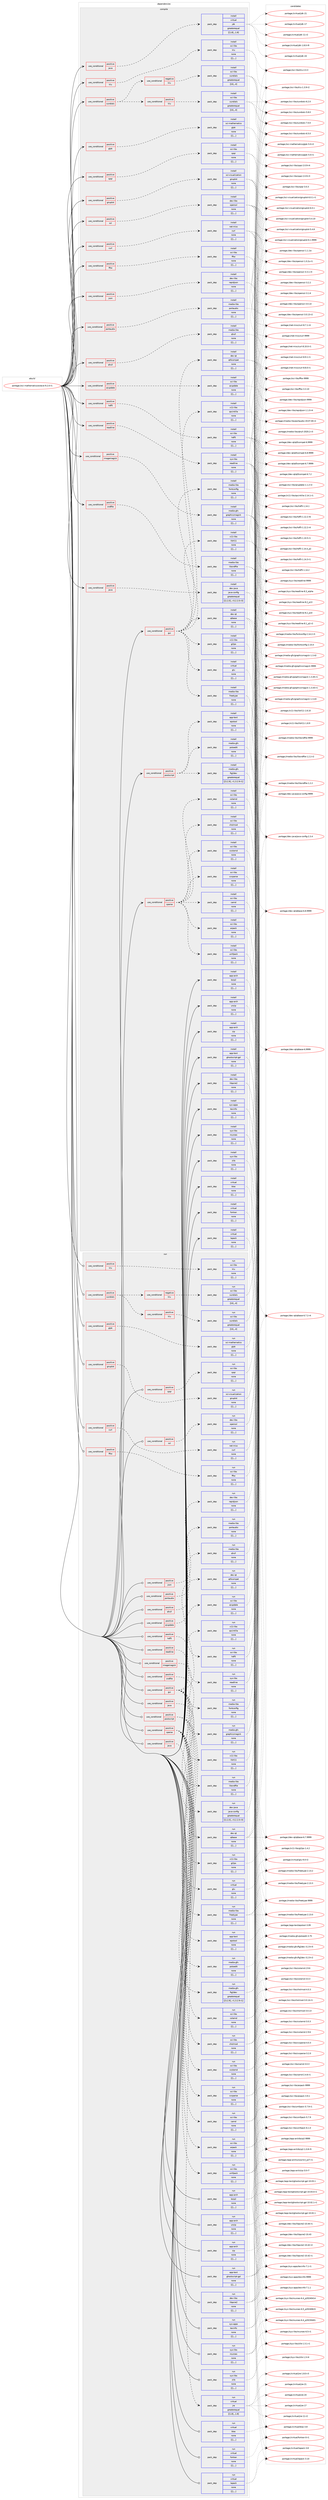 digraph prolog {

# *************
# Graph options
# *************

newrank=true;
concentrate=true;
compound=true;
graph [rankdir=LR,fontname=Helvetica,fontsize=10,ranksep=1.5];#, ranksep=2.5, nodesep=0.2];
edge  [arrowhead=vee];
node  [fontname=Helvetica,fontsize=10];

# **********
# The ebuild
# **********

subgraph cluster_leftcol {
color=gray;
label=<<i>ebuild</i>>;
id [label="portage://sci-mathematics/octave-9.2.0-r1", color=red, width=4, href="../sci-mathematics/octave-9.2.0-r1.svg"];
}

# ****************
# The dependencies
# ****************

subgraph cluster_midcol {
color=gray;
label=<<i>dependencies</i>>;
subgraph cluster_compile {
fillcolor="#eeeeee";
style=filled;
label=<<i>compile</i>>;
subgraph cond112334 {
dependency424794 [label=<<TABLE BORDER="0" CELLBORDER="1" CELLSPACING="0" CELLPADDING="4"><TR><TD ROWSPAN="3" CELLPADDING="10">use_conditional</TD></TR><TR><TD>positive</TD></TR><TR><TD>curl</TD></TR></TABLE>>, shape=none, color=red];
subgraph pack309441 {
dependency424795 [label=<<TABLE BORDER="0" CELLBORDER="1" CELLSPACING="0" CELLPADDING="4" WIDTH="220"><TR><TD ROWSPAN="6" CELLPADDING="30">pack_dep</TD></TR><TR><TD WIDTH="110">install</TD></TR><TR><TD>net-misc</TD></TR><TR><TD>curl</TD></TR><TR><TD>none</TD></TR><TR><TD>[[],,,,]</TD></TR></TABLE>>, shape=none, color=blue];
}
dependency424794:e -> dependency424795:w [weight=20,style="dashed",arrowhead="vee"];
}
id:e -> dependency424794:w [weight=20,style="solid",arrowhead="vee"];
subgraph cond112335 {
dependency424796 [label=<<TABLE BORDER="0" CELLBORDER="1" CELLSPACING="0" CELLPADDING="4"><TR><TD ROWSPAN="3" CELLPADDING="10">use_conditional</TD></TR><TR><TD>positive</TD></TR><TR><TD>fftw</TD></TR></TABLE>>, shape=none, color=red];
subgraph pack309442 {
dependency424797 [label=<<TABLE BORDER="0" CELLBORDER="1" CELLSPACING="0" CELLPADDING="4" WIDTH="220"><TR><TD ROWSPAN="6" CELLPADDING="30">pack_dep</TD></TR><TR><TD WIDTH="110">install</TD></TR><TR><TD>sci-libs</TD></TR><TR><TD>fftw</TD></TR><TR><TD>none</TD></TR><TR><TD>[[],,,,]</TD></TR></TABLE>>, shape=none, color=blue];
}
dependency424796:e -> dependency424797:w [weight=20,style="dashed",arrowhead="vee"];
}
id:e -> dependency424796:w [weight=20,style="solid",arrowhead="vee"];
subgraph cond112336 {
dependency424798 [label=<<TABLE BORDER="0" CELLBORDER="1" CELLSPACING="0" CELLPADDING="4"><TR><TD ROWSPAN="3" CELLPADDING="10">use_conditional</TD></TR><TR><TD>positive</TD></TR><TR><TD>glpk</TD></TR></TABLE>>, shape=none, color=red];
subgraph pack309443 {
dependency424799 [label=<<TABLE BORDER="0" CELLBORDER="1" CELLSPACING="0" CELLPADDING="4" WIDTH="220"><TR><TD ROWSPAN="6" CELLPADDING="30">pack_dep</TD></TR><TR><TD WIDTH="110">install</TD></TR><TR><TD>sci-mathematics</TD></TR><TR><TD>glpk</TD></TR><TR><TD>none</TD></TR><TR><TD>[[],,,,]</TD></TR></TABLE>>, shape=none, color=blue];
}
dependency424798:e -> dependency424799:w [weight=20,style="dashed",arrowhead="vee"];
}
id:e -> dependency424798:w [weight=20,style="solid",arrowhead="vee"];
subgraph cond112337 {
dependency424800 [label=<<TABLE BORDER="0" CELLBORDER="1" CELLSPACING="0" CELLPADDING="4"><TR><TD ROWSPAN="3" CELLPADDING="10">use_conditional</TD></TR><TR><TD>positive</TD></TR><TR><TD>gnuplot</TD></TR></TABLE>>, shape=none, color=red];
subgraph pack309444 {
dependency424801 [label=<<TABLE BORDER="0" CELLBORDER="1" CELLSPACING="0" CELLPADDING="4" WIDTH="220"><TR><TD ROWSPAN="6" CELLPADDING="30">pack_dep</TD></TR><TR><TD WIDTH="110">install</TD></TR><TR><TD>sci-visualization</TD></TR><TR><TD>gnuplot</TD></TR><TR><TD>none</TD></TR><TR><TD>[[],,,,]</TD></TR></TABLE>>, shape=none, color=blue];
}
dependency424800:e -> dependency424801:w [weight=20,style="dashed",arrowhead="vee"];
}
id:e -> dependency424800:w [weight=20,style="solid",arrowhead="vee"];
subgraph cond112338 {
dependency424802 [label=<<TABLE BORDER="0" CELLBORDER="1" CELLSPACING="0" CELLPADDING="4"><TR><TD ROWSPAN="3" CELLPADDING="10">use_conditional</TD></TR><TR><TD>positive</TD></TR><TR><TD>gui</TD></TR></TABLE>>, shape=none, color=red];
subgraph pack309445 {
dependency424803 [label=<<TABLE BORDER="0" CELLBORDER="1" CELLSPACING="0" CELLPADDING="4" WIDTH="220"><TR><TD ROWSPAN="6" CELLPADDING="30">pack_dep</TD></TR><TR><TD WIDTH="110">install</TD></TR><TR><TD>dev-qt</TD></TR><TR><TD>qt5compat</TD></TR><TR><TD>none</TD></TR><TR><TD>[[],,,,]</TD></TR></TABLE>>, shape=none, color=blue];
}
dependency424802:e -> dependency424803:w [weight=20,style="dashed",arrowhead="vee"];
subgraph pack309446 {
dependency424804 [label=<<TABLE BORDER="0" CELLBORDER="1" CELLSPACING="0" CELLPADDING="4" WIDTH="220"><TR><TD ROWSPAN="6" CELLPADDING="30">pack_dep</TD></TR><TR><TD WIDTH="110">install</TD></TR><TR><TD>dev-qt</TD></TR><TR><TD>qtbase</TD></TR><TR><TD>none</TD></TR><TR><TD>[[],,,,]</TD></TR></TABLE>>, shape=none, color=blue];
}
dependency424802:e -> dependency424804:w [weight=20,style="dashed",arrowhead="vee"];
subgraph pack309447 {
dependency424805 [label=<<TABLE BORDER="0" CELLBORDER="1" CELLSPACING="0" CELLPADDING="4" WIDTH="220"><TR><TD ROWSPAN="6" CELLPADDING="30">pack_dep</TD></TR><TR><TD WIDTH="110">install</TD></TR><TR><TD>media-libs</TD></TR><TR><TD>fontconfig</TD></TR><TR><TD>none</TD></TR><TR><TD>[[],,,,]</TD></TR></TABLE>>, shape=none, color=blue];
}
dependency424802:e -> dependency424805:w [weight=20,style="dashed",arrowhead="vee"];
subgraph pack309448 {
dependency424806 [label=<<TABLE BORDER="0" CELLBORDER="1" CELLSPACING="0" CELLPADDING="4" WIDTH="220"><TR><TD ROWSPAN="6" CELLPADDING="30">pack_dep</TD></TR><TR><TD WIDTH="110">install</TD></TR><TR><TD>media-libs</TD></TR><TR><TD>freetype</TD></TR><TR><TD>none</TD></TR><TR><TD>[[],,,,]</TD></TR></TABLE>>, shape=none, color=blue];
}
dependency424802:e -> dependency424806:w [weight=20,style="dashed",arrowhead="vee"];
subgraph pack309449 {
dependency424807 [label=<<TABLE BORDER="0" CELLBORDER="1" CELLSPACING="0" CELLPADDING="4" WIDTH="220"><TR><TD ROWSPAN="6" CELLPADDING="30">pack_dep</TD></TR><TR><TD WIDTH="110">install</TD></TR><TR><TD>virtual</TD></TR><TR><TD>glu</TD></TR><TR><TD>none</TD></TR><TR><TD>[[],,,,]</TD></TR></TABLE>>, shape=none, color=blue];
}
dependency424802:e -> dependency424807:w [weight=20,style="dashed",arrowhead="vee"];
subgraph pack309450 {
dependency424808 [label=<<TABLE BORDER="0" CELLBORDER="1" CELLSPACING="0" CELLPADDING="4" WIDTH="220"><TR><TD ROWSPAN="6" CELLPADDING="30">pack_dep</TD></TR><TR><TD WIDTH="110">install</TD></TR><TR><TD>x11-libs</TD></TR><TR><TD>gl2ps</TD></TR><TR><TD>none</TD></TR><TR><TD>[[],,,,]</TD></TR></TABLE>>, shape=none, color=blue];
}
dependency424802:e -> dependency424808:w [weight=20,style="dashed",arrowhead="vee"];
subgraph pack309451 {
dependency424809 [label=<<TABLE BORDER="0" CELLBORDER="1" CELLSPACING="0" CELLPADDING="4" WIDTH="220"><TR><TD ROWSPAN="6" CELLPADDING="30">pack_dep</TD></TR><TR><TD WIDTH="110">install</TD></TR><TR><TD>x11-libs</TD></TR><TR><TD>libX11</TD></TR><TR><TD>none</TD></TR><TR><TD>[[],,,,]</TD></TR></TABLE>>, shape=none, color=blue];
}
dependency424802:e -> dependency424809:w [weight=20,style="dashed",arrowhead="vee"];
subgraph pack309452 {
dependency424810 [label=<<TABLE BORDER="0" CELLBORDER="1" CELLSPACING="0" CELLPADDING="4" WIDTH="220"><TR><TD ROWSPAN="6" CELLPADDING="30">pack_dep</TD></TR><TR><TD WIDTH="110">install</TD></TR><TR><TD>x11-libs</TD></TR><TR><TD>qscintilla</TD></TR><TR><TD>none</TD></TR><TR><TD>[[],,,,]</TD></TR></TABLE>>, shape=none, color=blue];
}
dependency424802:e -> dependency424810:w [weight=20,style="dashed",arrowhead="vee"];
}
id:e -> dependency424802:w [weight=20,style="solid",arrowhead="vee"];
subgraph cond112339 {
dependency424811 [label=<<TABLE BORDER="0" CELLBORDER="1" CELLSPACING="0" CELLPADDING="4"><TR><TD ROWSPAN="3" CELLPADDING="10">use_conditional</TD></TR><TR><TD>positive</TD></TR><TR><TD>hdf5</TD></TR></TABLE>>, shape=none, color=red];
subgraph pack309453 {
dependency424812 [label=<<TABLE BORDER="0" CELLBORDER="1" CELLSPACING="0" CELLPADDING="4" WIDTH="220"><TR><TD ROWSPAN="6" CELLPADDING="30">pack_dep</TD></TR><TR><TD WIDTH="110">install</TD></TR><TR><TD>sci-libs</TD></TR><TR><TD>hdf5</TD></TR><TR><TD>none</TD></TR><TR><TD>[[],,,,]</TD></TR></TABLE>>, shape=none, color=blue];
}
dependency424811:e -> dependency424812:w [weight=20,style="dashed",arrowhead="vee"];
}
id:e -> dependency424811:w [weight=20,style="solid",arrowhead="vee"];
subgraph cond112340 {
dependency424813 [label=<<TABLE BORDER="0" CELLBORDER="1" CELLSPACING="0" CELLPADDING="4"><TR><TD ROWSPAN="3" CELLPADDING="10">use_conditional</TD></TR><TR><TD>positive</TD></TR><TR><TD>imagemagick</TD></TR></TABLE>>, shape=none, color=red];
subgraph pack309454 {
dependency424814 [label=<<TABLE BORDER="0" CELLBORDER="1" CELLSPACING="0" CELLPADDING="4" WIDTH="220"><TR><TD ROWSPAN="6" CELLPADDING="30">pack_dep</TD></TR><TR><TD WIDTH="110">install</TD></TR><TR><TD>media-gfx</TD></TR><TR><TD>graphicsmagick</TD></TR><TR><TD>none</TD></TR><TR><TD>[[],,,,]</TD></TR></TABLE>>, shape=none, color=blue];
}
dependency424813:e -> dependency424814:w [weight=20,style="dashed",arrowhead="vee"];
}
id:e -> dependency424813:w [weight=20,style="solid",arrowhead="vee"];
subgraph cond112341 {
dependency424815 [label=<<TABLE BORDER="0" CELLBORDER="1" CELLSPACING="0" CELLPADDING="4"><TR><TD ROWSPAN="3" CELLPADDING="10">use_conditional</TD></TR><TR><TD>positive</TD></TR><TR><TD>java</TD></TR></TABLE>>, shape=none, color=red];
subgraph pack309455 {
dependency424816 [label=<<TABLE BORDER="0" CELLBORDER="1" CELLSPACING="0" CELLPADDING="4" WIDTH="220"><TR><TD ROWSPAN="6" CELLPADDING="30">pack_dep</TD></TR><TR><TD WIDTH="110">install</TD></TR><TR><TD>dev-java</TD></TR><TR><TD>java-config</TD></TR><TR><TD>greaterequal</TD></TR><TR><TD>[[2,2,0],,-r3,2.2.0-r3]</TD></TR></TABLE>>, shape=none, color=blue];
}
dependency424815:e -> dependency424816:w [weight=20,style="dashed",arrowhead="vee"];
}
id:e -> dependency424815:w [weight=20,style="solid",arrowhead="vee"];
subgraph cond112342 {
dependency424817 [label=<<TABLE BORDER="0" CELLBORDER="1" CELLSPACING="0" CELLPADDING="4"><TR><TD ROWSPAN="3" CELLPADDING="10">use_conditional</TD></TR><TR><TD>positive</TD></TR><TR><TD>java</TD></TR></TABLE>>, shape=none, color=red];
subgraph pack309456 {
dependency424818 [label=<<TABLE BORDER="0" CELLBORDER="1" CELLSPACING="0" CELLPADDING="4" WIDTH="220"><TR><TD ROWSPAN="6" CELLPADDING="30">pack_dep</TD></TR><TR><TD WIDTH="110">install</TD></TR><TR><TD>virtual</TD></TR><TR><TD>jdk</TD></TR><TR><TD>greaterequal</TD></TR><TR><TD>[[1,8],,,1.8]</TD></TR></TABLE>>, shape=none, color=blue];
}
dependency424817:e -> dependency424818:w [weight=20,style="dashed",arrowhead="vee"];
}
id:e -> dependency424817:w [weight=20,style="solid",arrowhead="vee"];
subgraph cond112343 {
dependency424819 [label=<<TABLE BORDER="0" CELLBORDER="1" CELLSPACING="0" CELLPADDING="4"><TR><TD ROWSPAN="3" CELLPADDING="10">use_conditional</TD></TR><TR><TD>positive</TD></TR><TR><TD>json</TD></TR></TABLE>>, shape=none, color=red];
subgraph pack309457 {
dependency424820 [label=<<TABLE BORDER="0" CELLBORDER="1" CELLSPACING="0" CELLPADDING="4" WIDTH="220"><TR><TD ROWSPAN="6" CELLPADDING="30">pack_dep</TD></TR><TR><TD WIDTH="110">install</TD></TR><TR><TD>dev-libs</TD></TR><TR><TD>rapidjson</TD></TR><TR><TD>none</TD></TR><TR><TD>[[],,,,]</TD></TR></TABLE>>, shape=none, color=blue];
}
dependency424819:e -> dependency424820:w [weight=20,style="dashed",arrowhead="vee"];
}
id:e -> dependency424819:w [weight=20,style="solid",arrowhead="vee"];
subgraph cond112344 {
dependency424821 [label=<<TABLE BORDER="0" CELLBORDER="1" CELLSPACING="0" CELLPADDING="4"><TR><TD ROWSPAN="3" CELLPADDING="10">use_conditional</TD></TR><TR><TD>positive</TD></TR><TR><TD>klu</TD></TR></TABLE>>, shape=none, color=red];
subgraph pack309458 {
dependency424822 [label=<<TABLE BORDER="0" CELLBORDER="1" CELLSPACING="0" CELLPADDING="4" WIDTH="220"><TR><TD ROWSPAN="6" CELLPADDING="30">pack_dep</TD></TR><TR><TD WIDTH="110">install</TD></TR><TR><TD>sci-libs</TD></TR><TR><TD>klu</TD></TR><TR><TD>none</TD></TR><TR><TD>[[],,,,]</TD></TR></TABLE>>, shape=none, color=blue];
}
dependency424821:e -> dependency424822:w [weight=20,style="dashed",arrowhead="vee"];
}
id:e -> dependency424821:w [weight=20,style="solid",arrowhead="vee"];
subgraph cond112345 {
dependency424823 [label=<<TABLE BORDER="0" CELLBORDER="1" CELLSPACING="0" CELLPADDING="4"><TR><TD ROWSPAN="3" CELLPADDING="10">use_conditional</TD></TR><TR><TD>positive</TD></TR><TR><TD>portaudio</TD></TR></TABLE>>, shape=none, color=red];
subgraph pack309459 {
dependency424824 [label=<<TABLE BORDER="0" CELLBORDER="1" CELLSPACING="0" CELLPADDING="4" WIDTH="220"><TR><TD ROWSPAN="6" CELLPADDING="30">pack_dep</TD></TR><TR><TD WIDTH="110">install</TD></TR><TR><TD>media-libs</TD></TR><TR><TD>portaudio</TD></TR><TR><TD>none</TD></TR><TR><TD>[[],,,,]</TD></TR></TABLE>>, shape=none, color=blue];
}
dependency424823:e -> dependency424824:w [weight=20,style="dashed",arrowhead="vee"];
}
id:e -> dependency424823:w [weight=20,style="solid",arrowhead="vee"];
subgraph cond112346 {
dependency424825 [label=<<TABLE BORDER="0" CELLBORDER="1" CELLSPACING="0" CELLPADDING="4"><TR><TD ROWSPAN="3" CELLPADDING="10">use_conditional</TD></TR><TR><TD>positive</TD></TR><TR><TD>postscript</TD></TR></TABLE>>, shape=none, color=red];
subgraph pack309460 {
dependency424826 [label=<<TABLE BORDER="0" CELLBORDER="1" CELLSPACING="0" CELLPADDING="4" WIDTH="220"><TR><TD ROWSPAN="6" CELLPADDING="30">pack_dep</TD></TR><TR><TD WIDTH="110">install</TD></TR><TR><TD>app-text</TD></TR><TR><TD>epstool</TD></TR><TR><TD>none</TD></TR><TR><TD>[[],,,,]</TD></TR></TABLE>>, shape=none, color=blue];
}
dependency424825:e -> dependency424826:w [weight=20,style="dashed",arrowhead="vee"];
subgraph pack309461 {
dependency424827 [label=<<TABLE BORDER="0" CELLBORDER="1" CELLSPACING="0" CELLPADDING="4" WIDTH="220"><TR><TD ROWSPAN="6" CELLPADDING="30">pack_dep</TD></TR><TR><TD WIDTH="110">install</TD></TR><TR><TD>media-gfx</TD></TR><TR><TD>pstoedit</TD></TR><TR><TD>none</TD></TR><TR><TD>[[],,,,]</TD></TR></TABLE>>, shape=none, color=blue];
}
dependency424825:e -> dependency424827:w [weight=20,style="dashed",arrowhead="vee"];
subgraph pack309462 {
dependency424828 [label=<<TABLE BORDER="0" CELLBORDER="1" CELLSPACING="0" CELLPADDING="4" WIDTH="220"><TR><TD ROWSPAN="6" CELLPADDING="30">pack_dep</TD></TR><TR><TD WIDTH="110">install</TD></TR><TR><TD>media-gfx</TD></TR><TR><TD>fig2dev</TD></TR><TR><TD>greaterequal</TD></TR><TR><TD>[[3,2,9],,-r1,3.2.9-r1]</TD></TR></TABLE>>, shape=none, color=blue];
}
dependency424825:e -> dependency424828:w [weight=20,style="dashed",arrowhead="vee"];
}
id:e -> dependency424825:w [weight=20,style="solid",arrowhead="vee"];
subgraph cond112347 {
dependency424829 [label=<<TABLE BORDER="0" CELLBORDER="1" CELLSPACING="0" CELLPADDING="4"><TR><TD ROWSPAN="3" CELLPADDING="10">use_conditional</TD></TR><TR><TD>positive</TD></TR><TR><TD>qhull</TD></TR></TABLE>>, shape=none, color=red];
subgraph pack309463 {
dependency424830 [label=<<TABLE BORDER="0" CELLBORDER="1" CELLSPACING="0" CELLPADDING="4" WIDTH="220"><TR><TD ROWSPAN="6" CELLPADDING="30">pack_dep</TD></TR><TR><TD WIDTH="110">install</TD></TR><TR><TD>media-libs</TD></TR><TR><TD>qhull</TD></TR><TR><TD>none</TD></TR><TR><TD>[[],,,,]</TD></TR></TABLE>>, shape=none, color=blue];
}
dependency424829:e -> dependency424830:w [weight=20,style="dashed",arrowhead="vee"];
}
id:e -> dependency424829:w [weight=20,style="solid",arrowhead="vee"];
subgraph cond112348 {
dependency424831 [label=<<TABLE BORDER="0" CELLBORDER="1" CELLSPACING="0" CELLPADDING="4"><TR><TD ROWSPAN="3" CELLPADDING="10">use_conditional</TD></TR><TR><TD>positive</TD></TR><TR><TD>qrupdate</TD></TR></TABLE>>, shape=none, color=red];
subgraph pack309464 {
dependency424832 [label=<<TABLE BORDER="0" CELLBORDER="1" CELLSPACING="0" CELLPADDING="4" WIDTH="220"><TR><TD ROWSPAN="6" CELLPADDING="30">pack_dep</TD></TR><TR><TD WIDTH="110">install</TD></TR><TR><TD>sci-libs</TD></TR><TR><TD>qrupdate</TD></TR><TR><TD>none</TD></TR><TR><TD>[[],,,,]</TD></TR></TABLE>>, shape=none, color=blue];
}
dependency424831:e -> dependency424832:w [weight=20,style="dashed",arrowhead="vee"];
}
id:e -> dependency424831:w [weight=20,style="solid",arrowhead="vee"];
subgraph cond112349 {
dependency424833 [label=<<TABLE BORDER="0" CELLBORDER="1" CELLSPACING="0" CELLPADDING="4"><TR><TD ROWSPAN="3" CELLPADDING="10">use_conditional</TD></TR><TR><TD>positive</TD></TR><TR><TD>readline</TD></TR></TABLE>>, shape=none, color=red];
subgraph pack309465 {
dependency424834 [label=<<TABLE BORDER="0" CELLBORDER="1" CELLSPACING="0" CELLPADDING="4" WIDTH="220"><TR><TD ROWSPAN="6" CELLPADDING="30">pack_dep</TD></TR><TR><TD WIDTH="110">install</TD></TR><TR><TD>sys-libs</TD></TR><TR><TD>readline</TD></TR><TR><TD>none</TD></TR><TR><TD>[[],,,,]</TD></TR></TABLE>>, shape=none, color=blue];
}
dependency424833:e -> dependency424834:w [weight=20,style="dashed",arrowhead="vee"];
}
id:e -> dependency424833:w [weight=20,style="solid",arrowhead="vee"];
subgraph cond112350 {
dependency424835 [label=<<TABLE BORDER="0" CELLBORDER="1" CELLSPACING="0" CELLPADDING="4"><TR><TD ROWSPAN="3" CELLPADDING="10">use_conditional</TD></TR><TR><TD>positive</TD></TR><TR><TD>sndfile</TD></TR></TABLE>>, shape=none, color=red];
subgraph pack309466 {
dependency424836 [label=<<TABLE BORDER="0" CELLBORDER="1" CELLSPACING="0" CELLPADDING="4" WIDTH="220"><TR><TD ROWSPAN="6" CELLPADDING="30">pack_dep</TD></TR><TR><TD WIDTH="110">install</TD></TR><TR><TD>media-libs</TD></TR><TR><TD>libsndfile</TD></TR><TR><TD>none</TD></TR><TR><TD>[[],,,,]</TD></TR></TABLE>>, shape=none, color=blue];
}
dependency424835:e -> dependency424836:w [weight=20,style="dashed",arrowhead="vee"];
}
id:e -> dependency424835:w [weight=20,style="solid",arrowhead="vee"];
subgraph cond112351 {
dependency424837 [label=<<TABLE BORDER="0" CELLBORDER="1" CELLSPACING="0" CELLPADDING="4"><TR><TD ROWSPAN="3" CELLPADDING="10">use_conditional</TD></TR><TR><TD>positive</TD></TR><TR><TD>sparse</TD></TR></TABLE>>, shape=none, color=red];
subgraph pack309467 {
dependency424838 [label=<<TABLE BORDER="0" CELLBORDER="1" CELLSPACING="0" CELLPADDING="4" WIDTH="220"><TR><TD ROWSPAN="6" CELLPADDING="30">pack_dep</TD></TR><TR><TD WIDTH="110">install</TD></TR><TR><TD>sci-libs</TD></TR><TR><TD>arpack</TD></TR><TR><TD>none</TD></TR><TR><TD>[[],,,,]</TD></TR></TABLE>>, shape=none, color=blue];
}
dependency424837:e -> dependency424838:w [weight=20,style="dashed",arrowhead="vee"];
subgraph pack309468 {
dependency424839 [label=<<TABLE BORDER="0" CELLBORDER="1" CELLSPACING="0" CELLPADDING="4" WIDTH="220"><TR><TD ROWSPAN="6" CELLPADDING="30">pack_dep</TD></TR><TR><TD WIDTH="110">install</TD></TR><TR><TD>sci-libs</TD></TR><TR><TD>camd</TD></TR><TR><TD>none</TD></TR><TR><TD>[[],,,,]</TD></TR></TABLE>>, shape=none, color=blue];
}
dependency424837:e -> dependency424839:w [weight=20,style="dashed",arrowhead="vee"];
subgraph pack309469 {
dependency424840 [label=<<TABLE BORDER="0" CELLBORDER="1" CELLSPACING="0" CELLPADDING="4" WIDTH="220"><TR><TD ROWSPAN="6" CELLPADDING="30">pack_dep</TD></TR><TR><TD WIDTH="110">install</TD></TR><TR><TD>sci-libs</TD></TR><TR><TD>ccolamd</TD></TR><TR><TD>none</TD></TR><TR><TD>[[],,,,]</TD></TR></TABLE>>, shape=none, color=blue];
}
dependency424837:e -> dependency424840:w [weight=20,style="dashed",arrowhead="vee"];
subgraph pack309470 {
dependency424841 [label=<<TABLE BORDER="0" CELLBORDER="1" CELLSPACING="0" CELLPADDING="4" WIDTH="220"><TR><TD ROWSPAN="6" CELLPADDING="30">pack_dep</TD></TR><TR><TD WIDTH="110">install</TD></TR><TR><TD>sci-libs</TD></TR><TR><TD>cholmod</TD></TR><TR><TD>none</TD></TR><TR><TD>[[],,,,]</TD></TR></TABLE>>, shape=none, color=blue];
}
dependency424837:e -> dependency424841:w [weight=20,style="dashed",arrowhead="vee"];
subgraph pack309471 {
dependency424842 [label=<<TABLE BORDER="0" CELLBORDER="1" CELLSPACING="0" CELLPADDING="4" WIDTH="220"><TR><TD ROWSPAN="6" CELLPADDING="30">pack_dep</TD></TR><TR><TD WIDTH="110">install</TD></TR><TR><TD>sci-libs</TD></TR><TR><TD>colamd</TD></TR><TR><TD>none</TD></TR><TR><TD>[[],,,,]</TD></TR></TABLE>>, shape=none, color=blue];
}
dependency424837:e -> dependency424842:w [weight=20,style="dashed",arrowhead="vee"];
subgraph pack309472 {
dependency424843 [label=<<TABLE BORDER="0" CELLBORDER="1" CELLSPACING="0" CELLPADDING="4" WIDTH="220"><TR><TD ROWSPAN="6" CELLPADDING="30">pack_dep</TD></TR><TR><TD WIDTH="110">install</TD></TR><TR><TD>sci-libs</TD></TR><TR><TD>cxsparse</TD></TR><TR><TD>none</TD></TR><TR><TD>[[],,,,]</TD></TR></TABLE>>, shape=none, color=blue];
}
dependency424837:e -> dependency424843:w [weight=20,style="dashed",arrowhead="vee"];
subgraph pack309473 {
dependency424844 [label=<<TABLE BORDER="0" CELLBORDER="1" CELLSPACING="0" CELLPADDING="4" WIDTH="220"><TR><TD ROWSPAN="6" CELLPADDING="30">pack_dep</TD></TR><TR><TD WIDTH="110">install</TD></TR><TR><TD>sci-libs</TD></TR><TR><TD>umfpack</TD></TR><TR><TD>none</TD></TR><TR><TD>[[],,,,]</TD></TR></TABLE>>, shape=none, color=blue];
}
dependency424837:e -> dependency424844:w [weight=20,style="dashed",arrowhead="vee"];
}
id:e -> dependency424837:w [weight=20,style="solid",arrowhead="vee"];
subgraph cond112352 {
dependency424845 [label=<<TABLE BORDER="0" CELLBORDER="1" CELLSPACING="0" CELLPADDING="4"><TR><TD ROWSPAN="3" CELLPADDING="10">use_conditional</TD></TR><TR><TD>positive</TD></TR><TR><TD>spqr</TD></TR></TABLE>>, shape=none, color=red];
subgraph pack309474 {
dependency424846 [label=<<TABLE BORDER="0" CELLBORDER="1" CELLSPACING="0" CELLPADDING="4" WIDTH="220"><TR><TD ROWSPAN="6" CELLPADDING="30">pack_dep</TD></TR><TR><TD WIDTH="110">install</TD></TR><TR><TD>sci-libs</TD></TR><TR><TD>spqr</TD></TR><TR><TD>none</TD></TR><TR><TD>[[],,,,]</TD></TR></TABLE>>, shape=none, color=blue];
}
dependency424845:e -> dependency424846:w [weight=20,style="dashed",arrowhead="vee"];
}
id:e -> dependency424845:w [weight=20,style="solid",arrowhead="vee"];
subgraph cond112353 {
dependency424847 [label=<<TABLE BORDER="0" CELLBORDER="1" CELLSPACING="0" CELLPADDING="4"><TR><TD ROWSPAN="3" CELLPADDING="10">use_conditional</TD></TR><TR><TD>positive</TD></TR><TR><TD>ssl</TD></TR></TABLE>>, shape=none, color=red];
subgraph pack309475 {
dependency424848 [label=<<TABLE BORDER="0" CELLBORDER="1" CELLSPACING="0" CELLPADDING="4" WIDTH="220"><TR><TD ROWSPAN="6" CELLPADDING="30">pack_dep</TD></TR><TR><TD WIDTH="110">install</TD></TR><TR><TD>dev-libs</TD></TR><TR><TD>openssl</TD></TR><TR><TD>none</TD></TR><TR><TD>[[],,,,]</TD></TR></TABLE>>, shape=none, color=blue];
}
dependency424847:e -> dependency424848:w [weight=20,style="dashed",arrowhead="vee"];
}
id:e -> dependency424847:w [weight=20,style="solid",arrowhead="vee"];
subgraph cond112354 {
dependency424849 [label=<<TABLE BORDER="0" CELLBORDER="1" CELLSPACING="0" CELLPADDING="4"><TR><TD ROWSPAN="3" CELLPADDING="10">use_conditional</TD></TR><TR><TD>positive</TD></TR><TR><TD>sundials</TD></TR></TABLE>>, shape=none, color=red];
subgraph cond112355 {
dependency424850 [label=<<TABLE BORDER="0" CELLBORDER="1" CELLSPACING="0" CELLPADDING="4"><TR><TD ROWSPAN="3" CELLPADDING="10">use_conditional</TD></TR><TR><TD>positive</TD></TR><TR><TD>klu</TD></TR></TABLE>>, shape=none, color=red];
subgraph pack309476 {
dependency424851 [label=<<TABLE BORDER="0" CELLBORDER="1" CELLSPACING="0" CELLPADDING="4" WIDTH="220"><TR><TD ROWSPAN="6" CELLPADDING="30">pack_dep</TD></TR><TR><TD WIDTH="110">install</TD></TR><TR><TD>sci-libs</TD></TR><TR><TD>sundials</TD></TR><TR><TD>greaterequal</TD></TR><TR><TD>[[4],,,4]</TD></TR></TABLE>>, shape=none, color=blue];
}
dependency424850:e -> dependency424851:w [weight=20,style="dashed",arrowhead="vee"];
}
dependency424849:e -> dependency424850:w [weight=20,style="dashed",arrowhead="vee"];
subgraph cond112356 {
dependency424852 [label=<<TABLE BORDER="0" CELLBORDER="1" CELLSPACING="0" CELLPADDING="4"><TR><TD ROWSPAN="3" CELLPADDING="10">use_conditional</TD></TR><TR><TD>negative</TD></TR><TR><TD>klu</TD></TR></TABLE>>, shape=none, color=red];
subgraph pack309477 {
dependency424853 [label=<<TABLE BORDER="0" CELLBORDER="1" CELLSPACING="0" CELLPADDING="4" WIDTH="220"><TR><TD ROWSPAN="6" CELLPADDING="30">pack_dep</TD></TR><TR><TD WIDTH="110">install</TD></TR><TR><TD>sci-libs</TD></TR><TR><TD>sundials</TD></TR><TR><TD>greaterequal</TD></TR><TR><TD>[[4],,,4]</TD></TR></TABLE>>, shape=none, color=blue];
}
dependency424852:e -> dependency424853:w [weight=20,style="dashed",arrowhead="vee"];
}
dependency424849:e -> dependency424852:w [weight=20,style="dashed",arrowhead="vee"];
}
id:e -> dependency424849:w [weight=20,style="solid",arrowhead="vee"];
subgraph pack309478 {
dependency424854 [label=<<TABLE BORDER="0" CELLBORDER="1" CELLSPACING="0" CELLPADDING="4" WIDTH="220"><TR><TD ROWSPAN="6" CELLPADDING="30">pack_dep</TD></TR><TR><TD WIDTH="110">install</TD></TR><TR><TD>app-arch</TD></TR><TR><TD>bzip2</TD></TR><TR><TD>none</TD></TR><TR><TD>[[],,,,]</TD></TR></TABLE>>, shape=none, color=blue];
}
id:e -> dependency424854:w [weight=20,style="solid",arrowhead="vee"];
subgraph pack309479 {
dependency424855 [label=<<TABLE BORDER="0" CELLBORDER="1" CELLSPACING="0" CELLPADDING="4" WIDTH="220"><TR><TD ROWSPAN="6" CELLPADDING="30">pack_dep</TD></TR><TR><TD WIDTH="110">install</TD></TR><TR><TD>app-arch</TD></TR><TR><TD>unzip</TD></TR><TR><TD>none</TD></TR><TR><TD>[[],,,,]</TD></TR></TABLE>>, shape=none, color=blue];
}
id:e -> dependency424855:w [weight=20,style="solid",arrowhead="vee"];
subgraph pack309480 {
dependency424856 [label=<<TABLE BORDER="0" CELLBORDER="1" CELLSPACING="0" CELLPADDING="4" WIDTH="220"><TR><TD ROWSPAN="6" CELLPADDING="30">pack_dep</TD></TR><TR><TD WIDTH="110">install</TD></TR><TR><TD>app-arch</TD></TR><TR><TD>zip</TD></TR><TR><TD>none</TD></TR><TR><TD>[[],,,,]</TD></TR></TABLE>>, shape=none, color=blue];
}
id:e -> dependency424856:w [weight=20,style="solid",arrowhead="vee"];
subgraph pack309481 {
dependency424857 [label=<<TABLE BORDER="0" CELLBORDER="1" CELLSPACING="0" CELLPADDING="4" WIDTH="220"><TR><TD ROWSPAN="6" CELLPADDING="30">pack_dep</TD></TR><TR><TD WIDTH="110">install</TD></TR><TR><TD>app-text</TD></TR><TR><TD>ghostscript-gpl</TD></TR><TR><TD>none</TD></TR><TR><TD>[[],,,,]</TD></TR></TABLE>>, shape=none, color=blue];
}
id:e -> dependency424857:w [weight=20,style="solid",arrowhead="vee"];
subgraph pack309482 {
dependency424858 [label=<<TABLE BORDER="0" CELLBORDER="1" CELLSPACING="0" CELLPADDING="4" WIDTH="220"><TR><TD ROWSPAN="6" CELLPADDING="30">pack_dep</TD></TR><TR><TD WIDTH="110">install</TD></TR><TR><TD>dev-libs</TD></TR><TR><TD>libpcre2</TD></TR><TR><TD>none</TD></TR><TR><TD>[[],,,,]</TD></TR></TABLE>>, shape=none, color=blue];
}
id:e -> dependency424858:w [weight=20,style="solid",arrowhead="vee"];
subgraph pack309483 {
dependency424859 [label=<<TABLE BORDER="0" CELLBORDER="1" CELLSPACING="0" CELLPADDING="4" WIDTH="220"><TR><TD ROWSPAN="6" CELLPADDING="30">pack_dep</TD></TR><TR><TD WIDTH="110">install</TD></TR><TR><TD>sys-apps</TD></TR><TR><TD>texinfo</TD></TR><TR><TD>none</TD></TR><TR><TD>[[],,,,]</TD></TR></TABLE>>, shape=none, color=blue];
}
id:e -> dependency424859:w [weight=20,style="solid",arrowhead="vee"];
subgraph pack309484 {
dependency424860 [label=<<TABLE BORDER="0" CELLBORDER="1" CELLSPACING="0" CELLPADDING="4" WIDTH="220"><TR><TD ROWSPAN="6" CELLPADDING="30">pack_dep</TD></TR><TR><TD WIDTH="110">install</TD></TR><TR><TD>sys-libs</TD></TR><TR><TD>ncurses</TD></TR><TR><TD>none</TD></TR><TR><TD>[[],,,,]</TD></TR></TABLE>>, shape=none, color=blue];
}
id:e -> dependency424860:w [weight=20,style="solid",arrowhead="vee"];
subgraph pack309485 {
dependency424861 [label=<<TABLE BORDER="0" CELLBORDER="1" CELLSPACING="0" CELLPADDING="4" WIDTH="220"><TR><TD ROWSPAN="6" CELLPADDING="30">pack_dep</TD></TR><TR><TD WIDTH="110">install</TD></TR><TR><TD>sys-libs</TD></TR><TR><TD>zlib</TD></TR><TR><TD>none</TD></TR><TR><TD>[[],,,,]</TD></TR></TABLE>>, shape=none, color=blue];
}
id:e -> dependency424861:w [weight=20,style="solid",arrowhead="vee"];
subgraph pack309486 {
dependency424862 [label=<<TABLE BORDER="0" CELLBORDER="1" CELLSPACING="0" CELLPADDING="4" WIDTH="220"><TR><TD ROWSPAN="6" CELLPADDING="30">pack_dep</TD></TR><TR><TD WIDTH="110">install</TD></TR><TR><TD>virtual</TD></TR><TR><TD>blas</TD></TR><TR><TD>none</TD></TR><TR><TD>[[],,,,]</TD></TR></TABLE>>, shape=none, color=blue];
}
id:e -> dependency424862:w [weight=20,style="solid",arrowhead="vee"];
subgraph pack309487 {
dependency424863 [label=<<TABLE BORDER="0" CELLBORDER="1" CELLSPACING="0" CELLPADDING="4" WIDTH="220"><TR><TD ROWSPAN="6" CELLPADDING="30">pack_dep</TD></TR><TR><TD WIDTH="110">install</TD></TR><TR><TD>virtual</TD></TR><TR><TD>fortran</TD></TR><TR><TD>none</TD></TR><TR><TD>[[],,,,]</TD></TR></TABLE>>, shape=none, color=blue];
}
id:e -> dependency424863:w [weight=20,style="solid",arrowhead="vee"];
subgraph pack309488 {
dependency424864 [label=<<TABLE BORDER="0" CELLBORDER="1" CELLSPACING="0" CELLPADDING="4" WIDTH="220"><TR><TD ROWSPAN="6" CELLPADDING="30">pack_dep</TD></TR><TR><TD WIDTH="110">install</TD></TR><TR><TD>virtual</TD></TR><TR><TD>lapack</TD></TR><TR><TD>none</TD></TR><TR><TD>[[],,,,]</TD></TR></TABLE>>, shape=none, color=blue];
}
id:e -> dependency424864:w [weight=20,style="solid",arrowhead="vee"];
}
subgraph cluster_compileandrun {
fillcolor="#eeeeee";
style=filled;
label=<<i>compile and run</i>>;
}
subgraph cluster_run {
fillcolor="#eeeeee";
style=filled;
label=<<i>run</i>>;
subgraph cond112357 {
dependency424865 [label=<<TABLE BORDER="0" CELLBORDER="1" CELLSPACING="0" CELLPADDING="4"><TR><TD ROWSPAN="3" CELLPADDING="10">use_conditional</TD></TR><TR><TD>positive</TD></TR><TR><TD>curl</TD></TR></TABLE>>, shape=none, color=red];
subgraph pack309489 {
dependency424866 [label=<<TABLE BORDER="0" CELLBORDER="1" CELLSPACING="0" CELLPADDING="4" WIDTH="220"><TR><TD ROWSPAN="6" CELLPADDING="30">pack_dep</TD></TR><TR><TD WIDTH="110">run</TD></TR><TR><TD>net-misc</TD></TR><TR><TD>curl</TD></TR><TR><TD>none</TD></TR><TR><TD>[[],,,,]</TD></TR></TABLE>>, shape=none, color=blue];
}
dependency424865:e -> dependency424866:w [weight=20,style="dashed",arrowhead="vee"];
}
id:e -> dependency424865:w [weight=20,style="solid",arrowhead="odot"];
subgraph cond112358 {
dependency424867 [label=<<TABLE BORDER="0" CELLBORDER="1" CELLSPACING="0" CELLPADDING="4"><TR><TD ROWSPAN="3" CELLPADDING="10">use_conditional</TD></TR><TR><TD>positive</TD></TR><TR><TD>fftw</TD></TR></TABLE>>, shape=none, color=red];
subgraph pack309490 {
dependency424868 [label=<<TABLE BORDER="0" CELLBORDER="1" CELLSPACING="0" CELLPADDING="4" WIDTH="220"><TR><TD ROWSPAN="6" CELLPADDING="30">pack_dep</TD></TR><TR><TD WIDTH="110">run</TD></TR><TR><TD>sci-libs</TD></TR><TR><TD>fftw</TD></TR><TR><TD>none</TD></TR><TR><TD>[[],,,,]</TD></TR></TABLE>>, shape=none, color=blue];
}
dependency424867:e -> dependency424868:w [weight=20,style="dashed",arrowhead="vee"];
}
id:e -> dependency424867:w [weight=20,style="solid",arrowhead="odot"];
subgraph cond112359 {
dependency424869 [label=<<TABLE BORDER="0" CELLBORDER="1" CELLSPACING="0" CELLPADDING="4"><TR><TD ROWSPAN="3" CELLPADDING="10">use_conditional</TD></TR><TR><TD>positive</TD></TR><TR><TD>glpk</TD></TR></TABLE>>, shape=none, color=red];
subgraph pack309491 {
dependency424870 [label=<<TABLE BORDER="0" CELLBORDER="1" CELLSPACING="0" CELLPADDING="4" WIDTH="220"><TR><TD ROWSPAN="6" CELLPADDING="30">pack_dep</TD></TR><TR><TD WIDTH="110">run</TD></TR><TR><TD>sci-mathematics</TD></TR><TR><TD>glpk</TD></TR><TR><TD>none</TD></TR><TR><TD>[[],,,,]</TD></TR></TABLE>>, shape=none, color=blue];
}
dependency424869:e -> dependency424870:w [weight=20,style="dashed",arrowhead="vee"];
}
id:e -> dependency424869:w [weight=20,style="solid",arrowhead="odot"];
subgraph cond112360 {
dependency424871 [label=<<TABLE BORDER="0" CELLBORDER="1" CELLSPACING="0" CELLPADDING="4"><TR><TD ROWSPAN="3" CELLPADDING="10">use_conditional</TD></TR><TR><TD>positive</TD></TR><TR><TD>gnuplot</TD></TR></TABLE>>, shape=none, color=red];
subgraph pack309492 {
dependency424872 [label=<<TABLE BORDER="0" CELLBORDER="1" CELLSPACING="0" CELLPADDING="4" WIDTH="220"><TR><TD ROWSPAN="6" CELLPADDING="30">pack_dep</TD></TR><TR><TD WIDTH="110">run</TD></TR><TR><TD>sci-visualization</TD></TR><TR><TD>gnuplot</TD></TR><TR><TD>none</TD></TR><TR><TD>[[],,,,]</TD></TR></TABLE>>, shape=none, color=blue];
}
dependency424871:e -> dependency424872:w [weight=20,style="dashed",arrowhead="vee"];
}
id:e -> dependency424871:w [weight=20,style="solid",arrowhead="odot"];
subgraph cond112361 {
dependency424873 [label=<<TABLE BORDER="0" CELLBORDER="1" CELLSPACING="0" CELLPADDING="4"><TR><TD ROWSPAN="3" CELLPADDING="10">use_conditional</TD></TR><TR><TD>positive</TD></TR><TR><TD>gui</TD></TR></TABLE>>, shape=none, color=red];
subgraph pack309493 {
dependency424874 [label=<<TABLE BORDER="0" CELLBORDER="1" CELLSPACING="0" CELLPADDING="4" WIDTH="220"><TR><TD ROWSPAN="6" CELLPADDING="30">pack_dep</TD></TR><TR><TD WIDTH="110">run</TD></TR><TR><TD>dev-qt</TD></TR><TR><TD>qt5compat</TD></TR><TR><TD>none</TD></TR><TR><TD>[[],,,,]</TD></TR></TABLE>>, shape=none, color=blue];
}
dependency424873:e -> dependency424874:w [weight=20,style="dashed",arrowhead="vee"];
subgraph pack309494 {
dependency424875 [label=<<TABLE BORDER="0" CELLBORDER="1" CELLSPACING="0" CELLPADDING="4" WIDTH="220"><TR><TD ROWSPAN="6" CELLPADDING="30">pack_dep</TD></TR><TR><TD WIDTH="110">run</TD></TR><TR><TD>dev-qt</TD></TR><TR><TD>qtbase</TD></TR><TR><TD>none</TD></TR><TR><TD>[[],,,,]</TD></TR></TABLE>>, shape=none, color=blue];
}
dependency424873:e -> dependency424875:w [weight=20,style="dashed",arrowhead="vee"];
subgraph pack309495 {
dependency424876 [label=<<TABLE BORDER="0" CELLBORDER="1" CELLSPACING="0" CELLPADDING="4" WIDTH="220"><TR><TD ROWSPAN="6" CELLPADDING="30">pack_dep</TD></TR><TR><TD WIDTH="110">run</TD></TR><TR><TD>media-libs</TD></TR><TR><TD>fontconfig</TD></TR><TR><TD>none</TD></TR><TR><TD>[[],,,,]</TD></TR></TABLE>>, shape=none, color=blue];
}
dependency424873:e -> dependency424876:w [weight=20,style="dashed",arrowhead="vee"];
subgraph pack309496 {
dependency424877 [label=<<TABLE BORDER="0" CELLBORDER="1" CELLSPACING="0" CELLPADDING="4" WIDTH="220"><TR><TD ROWSPAN="6" CELLPADDING="30">pack_dep</TD></TR><TR><TD WIDTH="110">run</TD></TR><TR><TD>media-libs</TD></TR><TR><TD>freetype</TD></TR><TR><TD>none</TD></TR><TR><TD>[[],,,,]</TD></TR></TABLE>>, shape=none, color=blue];
}
dependency424873:e -> dependency424877:w [weight=20,style="dashed",arrowhead="vee"];
subgraph pack309497 {
dependency424878 [label=<<TABLE BORDER="0" CELLBORDER="1" CELLSPACING="0" CELLPADDING="4" WIDTH="220"><TR><TD ROWSPAN="6" CELLPADDING="30">pack_dep</TD></TR><TR><TD WIDTH="110">run</TD></TR><TR><TD>virtual</TD></TR><TR><TD>glu</TD></TR><TR><TD>none</TD></TR><TR><TD>[[],,,,]</TD></TR></TABLE>>, shape=none, color=blue];
}
dependency424873:e -> dependency424878:w [weight=20,style="dashed",arrowhead="vee"];
subgraph pack309498 {
dependency424879 [label=<<TABLE BORDER="0" CELLBORDER="1" CELLSPACING="0" CELLPADDING="4" WIDTH="220"><TR><TD ROWSPAN="6" CELLPADDING="30">pack_dep</TD></TR><TR><TD WIDTH="110">run</TD></TR><TR><TD>x11-libs</TD></TR><TR><TD>gl2ps</TD></TR><TR><TD>none</TD></TR><TR><TD>[[],,,,]</TD></TR></TABLE>>, shape=none, color=blue];
}
dependency424873:e -> dependency424879:w [weight=20,style="dashed",arrowhead="vee"];
subgraph pack309499 {
dependency424880 [label=<<TABLE BORDER="0" CELLBORDER="1" CELLSPACING="0" CELLPADDING="4" WIDTH="220"><TR><TD ROWSPAN="6" CELLPADDING="30">pack_dep</TD></TR><TR><TD WIDTH="110">run</TD></TR><TR><TD>x11-libs</TD></TR><TR><TD>libX11</TD></TR><TR><TD>none</TD></TR><TR><TD>[[],,,,]</TD></TR></TABLE>>, shape=none, color=blue];
}
dependency424873:e -> dependency424880:w [weight=20,style="dashed",arrowhead="vee"];
subgraph pack309500 {
dependency424881 [label=<<TABLE BORDER="0" CELLBORDER="1" CELLSPACING="0" CELLPADDING="4" WIDTH="220"><TR><TD ROWSPAN="6" CELLPADDING="30">pack_dep</TD></TR><TR><TD WIDTH="110">run</TD></TR><TR><TD>x11-libs</TD></TR><TR><TD>qscintilla</TD></TR><TR><TD>none</TD></TR><TR><TD>[[],,,,]</TD></TR></TABLE>>, shape=none, color=blue];
}
dependency424873:e -> dependency424881:w [weight=20,style="dashed",arrowhead="vee"];
}
id:e -> dependency424873:w [weight=20,style="solid",arrowhead="odot"];
subgraph cond112362 {
dependency424882 [label=<<TABLE BORDER="0" CELLBORDER="1" CELLSPACING="0" CELLPADDING="4"><TR><TD ROWSPAN="3" CELLPADDING="10">use_conditional</TD></TR><TR><TD>positive</TD></TR><TR><TD>hdf5</TD></TR></TABLE>>, shape=none, color=red];
subgraph pack309501 {
dependency424883 [label=<<TABLE BORDER="0" CELLBORDER="1" CELLSPACING="0" CELLPADDING="4" WIDTH="220"><TR><TD ROWSPAN="6" CELLPADDING="30">pack_dep</TD></TR><TR><TD WIDTH="110">run</TD></TR><TR><TD>sci-libs</TD></TR><TR><TD>hdf5</TD></TR><TR><TD>none</TD></TR><TR><TD>[[],,,,]</TD></TR></TABLE>>, shape=none, color=blue];
}
dependency424882:e -> dependency424883:w [weight=20,style="dashed",arrowhead="vee"];
}
id:e -> dependency424882:w [weight=20,style="solid",arrowhead="odot"];
subgraph cond112363 {
dependency424884 [label=<<TABLE BORDER="0" CELLBORDER="1" CELLSPACING="0" CELLPADDING="4"><TR><TD ROWSPAN="3" CELLPADDING="10">use_conditional</TD></TR><TR><TD>positive</TD></TR><TR><TD>imagemagick</TD></TR></TABLE>>, shape=none, color=red];
subgraph pack309502 {
dependency424885 [label=<<TABLE BORDER="0" CELLBORDER="1" CELLSPACING="0" CELLPADDING="4" WIDTH="220"><TR><TD ROWSPAN="6" CELLPADDING="30">pack_dep</TD></TR><TR><TD WIDTH="110">run</TD></TR><TR><TD>media-gfx</TD></TR><TR><TD>graphicsmagick</TD></TR><TR><TD>none</TD></TR><TR><TD>[[],,,,]</TD></TR></TABLE>>, shape=none, color=blue];
}
dependency424884:e -> dependency424885:w [weight=20,style="dashed",arrowhead="vee"];
}
id:e -> dependency424884:w [weight=20,style="solid",arrowhead="odot"];
subgraph cond112364 {
dependency424886 [label=<<TABLE BORDER="0" CELLBORDER="1" CELLSPACING="0" CELLPADDING="4"><TR><TD ROWSPAN="3" CELLPADDING="10">use_conditional</TD></TR><TR><TD>positive</TD></TR><TR><TD>java</TD></TR></TABLE>>, shape=none, color=red];
subgraph pack309503 {
dependency424887 [label=<<TABLE BORDER="0" CELLBORDER="1" CELLSPACING="0" CELLPADDING="4" WIDTH="220"><TR><TD ROWSPAN="6" CELLPADDING="30">pack_dep</TD></TR><TR><TD WIDTH="110">run</TD></TR><TR><TD>dev-java</TD></TR><TR><TD>java-config</TD></TR><TR><TD>greaterequal</TD></TR><TR><TD>[[2,2,0],,-r3,2.2.0-r3]</TD></TR></TABLE>>, shape=none, color=blue];
}
dependency424886:e -> dependency424887:w [weight=20,style="dashed",arrowhead="vee"];
}
id:e -> dependency424886:w [weight=20,style="solid",arrowhead="odot"];
subgraph cond112365 {
dependency424888 [label=<<TABLE BORDER="0" CELLBORDER="1" CELLSPACING="0" CELLPADDING="4"><TR><TD ROWSPAN="3" CELLPADDING="10">use_conditional</TD></TR><TR><TD>positive</TD></TR><TR><TD>java</TD></TR></TABLE>>, shape=none, color=red];
subgraph pack309504 {
dependency424889 [label=<<TABLE BORDER="0" CELLBORDER="1" CELLSPACING="0" CELLPADDING="4" WIDTH="220"><TR><TD ROWSPAN="6" CELLPADDING="30">pack_dep</TD></TR><TR><TD WIDTH="110">run</TD></TR><TR><TD>virtual</TD></TR><TR><TD>jre</TD></TR><TR><TD>greaterequal</TD></TR><TR><TD>[[1,8],,,1.8]</TD></TR></TABLE>>, shape=none, color=blue];
}
dependency424888:e -> dependency424889:w [weight=20,style="dashed",arrowhead="vee"];
}
id:e -> dependency424888:w [weight=20,style="solid",arrowhead="odot"];
subgraph cond112366 {
dependency424890 [label=<<TABLE BORDER="0" CELLBORDER="1" CELLSPACING="0" CELLPADDING="4"><TR><TD ROWSPAN="3" CELLPADDING="10">use_conditional</TD></TR><TR><TD>positive</TD></TR><TR><TD>json</TD></TR></TABLE>>, shape=none, color=red];
subgraph pack309505 {
dependency424891 [label=<<TABLE BORDER="0" CELLBORDER="1" CELLSPACING="0" CELLPADDING="4" WIDTH="220"><TR><TD ROWSPAN="6" CELLPADDING="30">pack_dep</TD></TR><TR><TD WIDTH="110">run</TD></TR><TR><TD>dev-libs</TD></TR><TR><TD>rapidjson</TD></TR><TR><TD>none</TD></TR><TR><TD>[[],,,,]</TD></TR></TABLE>>, shape=none, color=blue];
}
dependency424890:e -> dependency424891:w [weight=20,style="dashed",arrowhead="vee"];
}
id:e -> dependency424890:w [weight=20,style="solid",arrowhead="odot"];
subgraph cond112367 {
dependency424892 [label=<<TABLE BORDER="0" CELLBORDER="1" CELLSPACING="0" CELLPADDING="4"><TR><TD ROWSPAN="3" CELLPADDING="10">use_conditional</TD></TR><TR><TD>positive</TD></TR><TR><TD>klu</TD></TR></TABLE>>, shape=none, color=red];
subgraph pack309506 {
dependency424893 [label=<<TABLE BORDER="0" CELLBORDER="1" CELLSPACING="0" CELLPADDING="4" WIDTH="220"><TR><TD ROWSPAN="6" CELLPADDING="30">pack_dep</TD></TR><TR><TD WIDTH="110">run</TD></TR><TR><TD>sci-libs</TD></TR><TR><TD>klu</TD></TR><TR><TD>none</TD></TR><TR><TD>[[],,,,]</TD></TR></TABLE>>, shape=none, color=blue];
}
dependency424892:e -> dependency424893:w [weight=20,style="dashed",arrowhead="vee"];
}
id:e -> dependency424892:w [weight=20,style="solid",arrowhead="odot"];
subgraph cond112368 {
dependency424894 [label=<<TABLE BORDER="0" CELLBORDER="1" CELLSPACING="0" CELLPADDING="4"><TR><TD ROWSPAN="3" CELLPADDING="10">use_conditional</TD></TR><TR><TD>positive</TD></TR><TR><TD>portaudio</TD></TR></TABLE>>, shape=none, color=red];
subgraph pack309507 {
dependency424895 [label=<<TABLE BORDER="0" CELLBORDER="1" CELLSPACING="0" CELLPADDING="4" WIDTH="220"><TR><TD ROWSPAN="6" CELLPADDING="30">pack_dep</TD></TR><TR><TD WIDTH="110">run</TD></TR><TR><TD>media-libs</TD></TR><TR><TD>portaudio</TD></TR><TR><TD>none</TD></TR><TR><TD>[[],,,,]</TD></TR></TABLE>>, shape=none, color=blue];
}
dependency424894:e -> dependency424895:w [weight=20,style="dashed",arrowhead="vee"];
}
id:e -> dependency424894:w [weight=20,style="solid",arrowhead="odot"];
subgraph cond112369 {
dependency424896 [label=<<TABLE BORDER="0" CELLBORDER="1" CELLSPACING="0" CELLPADDING="4"><TR><TD ROWSPAN="3" CELLPADDING="10">use_conditional</TD></TR><TR><TD>positive</TD></TR><TR><TD>postscript</TD></TR></TABLE>>, shape=none, color=red];
subgraph pack309508 {
dependency424897 [label=<<TABLE BORDER="0" CELLBORDER="1" CELLSPACING="0" CELLPADDING="4" WIDTH="220"><TR><TD ROWSPAN="6" CELLPADDING="30">pack_dep</TD></TR><TR><TD WIDTH="110">run</TD></TR><TR><TD>app-text</TD></TR><TR><TD>epstool</TD></TR><TR><TD>none</TD></TR><TR><TD>[[],,,,]</TD></TR></TABLE>>, shape=none, color=blue];
}
dependency424896:e -> dependency424897:w [weight=20,style="dashed",arrowhead="vee"];
subgraph pack309509 {
dependency424898 [label=<<TABLE BORDER="0" CELLBORDER="1" CELLSPACING="0" CELLPADDING="4" WIDTH="220"><TR><TD ROWSPAN="6" CELLPADDING="30">pack_dep</TD></TR><TR><TD WIDTH="110">run</TD></TR><TR><TD>media-gfx</TD></TR><TR><TD>pstoedit</TD></TR><TR><TD>none</TD></TR><TR><TD>[[],,,,]</TD></TR></TABLE>>, shape=none, color=blue];
}
dependency424896:e -> dependency424898:w [weight=20,style="dashed",arrowhead="vee"];
subgraph pack309510 {
dependency424899 [label=<<TABLE BORDER="0" CELLBORDER="1" CELLSPACING="0" CELLPADDING="4" WIDTH="220"><TR><TD ROWSPAN="6" CELLPADDING="30">pack_dep</TD></TR><TR><TD WIDTH="110">run</TD></TR><TR><TD>media-gfx</TD></TR><TR><TD>fig2dev</TD></TR><TR><TD>greaterequal</TD></TR><TR><TD>[[3,2,9],,-r1,3.2.9-r1]</TD></TR></TABLE>>, shape=none, color=blue];
}
dependency424896:e -> dependency424899:w [weight=20,style="dashed",arrowhead="vee"];
}
id:e -> dependency424896:w [weight=20,style="solid",arrowhead="odot"];
subgraph cond112370 {
dependency424900 [label=<<TABLE BORDER="0" CELLBORDER="1" CELLSPACING="0" CELLPADDING="4"><TR><TD ROWSPAN="3" CELLPADDING="10">use_conditional</TD></TR><TR><TD>positive</TD></TR><TR><TD>qhull</TD></TR></TABLE>>, shape=none, color=red];
subgraph pack309511 {
dependency424901 [label=<<TABLE BORDER="0" CELLBORDER="1" CELLSPACING="0" CELLPADDING="4" WIDTH="220"><TR><TD ROWSPAN="6" CELLPADDING="30">pack_dep</TD></TR><TR><TD WIDTH="110">run</TD></TR><TR><TD>media-libs</TD></TR><TR><TD>qhull</TD></TR><TR><TD>none</TD></TR><TR><TD>[[],,,,]</TD></TR></TABLE>>, shape=none, color=blue];
}
dependency424900:e -> dependency424901:w [weight=20,style="dashed",arrowhead="vee"];
}
id:e -> dependency424900:w [weight=20,style="solid",arrowhead="odot"];
subgraph cond112371 {
dependency424902 [label=<<TABLE BORDER="0" CELLBORDER="1" CELLSPACING="0" CELLPADDING="4"><TR><TD ROWSPAN="3" CELLPADDING="10">use_conditional</TD></TR><TR><TD>positive</TD></TR><TR><TD>qrupdate</TD></TR></TABLE>>, shape=none, color=red];
subgraph pack309512 {
dependency424903 [label=<<TABLE BORDER="0" CELLBORDER="1" CELLSPACING="0" CELLPADDING="4" WIDTH="220"><TR><TD ROWSPAN="6" CELLPADDING="30">pack_dep</TD></TR><TR><TD WIDTH="110">run</TD></TR><TR><TD>sci-libs</TD></TR><TR><TD>qrupdate</TD></TR><TR><TD>none</TD></TR><TR><TD>[[],,,,]</TD></TR></TABLE>>, shape=none, color=blue];
}
dependency424902:e -> dependency424903:w [weight=20,style="dashed",arrowhead="vee"];
}
id:e -> dependency424902:w [weight=20,style="solid",arrowhead="odot"];
subgraph cond112372 {
dependency424904 [label=<<TABLE BORDER="0" CELLBORDER="1" CELLSPACING="0" CELLPADDING="4"><TR><TD ROWSPAN="3" CELLPADDING="10">use_conditional</TD></TR><TR><TD>positive</TD></TR><TR><TD>readline</TD></TR></TABLE>>, shape=none, color=red];
subgraph pack309513 {
dependency424905 [label=<<TABLE BORDER="0" CELLBORDER="1" CELLSPACING="0" CELLPADDING="4" WIDTH="220"><TR><TD ROWSPAN="6" CELLPADDING="30">pack_dep</TD></TR><TR><TD WIDTH="110">run</TD></TR><TR><TD>sys-libs</TD></TR><TR><TD>readline</TD></TR><TR><TD>none</TD></TR><TR><TD>[[],,,,]</TD></TR></TABLE>>, shape=none, color=blue];
}
dependency424904:e -> dependency424905:w [weight=20,style="dashed",arrowhead="vee"];
}
id:e -> dependency424904:w [weight=20,style="solid",arrowhead="odot"];
subgraph cond112373 {
dependency424906 [label=<<TABLE BORDER="0" CELLBORDER="1" CELLSPACING="0" CELLPADDING="4"><TR><TD ROWSPAN="3" CELLPADDING="10">use_conditional</TD></TR><TR><TD>positive</TD></TR><TR><TD>sndfile</TD></TR></TABLE>>, shape=none, color=red];
subgraph pack309514 {
dependency424907 [label=<<TABLE BORDER="0" CELLBORDER="1" CELLSPACING="0" CELLPADDING="4" WIDTH="220"><TR><TD ROWSPAN="6" CELLPADDING="30">pack_dep</TD></TR><TR><TD WIDTH="110">run</TD></TR><TR><TD>media-libs</TD></TR><TR><TD>libsndfile</TD></TR><TR><TD>none</TD></TR><TR><TD>[[],,,,]</TD></TR></TABLE>>, shape=none, color=blue];
}
dependency424906:e -> dependency424907:w [weight=20,style="dashed",arrowhead="vee"];
}
id:e -> dependency424906:w [weight=20,style="solid",arrowhead="odot"];
subgraph cond112374 {
dependency424908 [label=<<TABLE BORDER="0" CELLBORDER="1" CELLSPACING="0" CELLPADDING="4"><TR><TD ROWSPAN="3" CELLPADDING="10">use_conditional</TD></TR><TR><TD>positive</TD></TR><TR><TD>sparse</TD></TR></TABLE>>, shape=none, color=red];
subgraph pack309515 {
dependency424909 [label=<<TABLE BORDER="0" CELLBORDER="1" CELLSPACING="0" CELLPADDING="4" WIDTH="220"><TR><TD ROWSPAN="6" CELLPADDING="30">pack_dep</TD></TR><TR><TD WIDTH="110">run</TD></TR><TR><TD>sci-libs</TD></TR><TR><TD>arpack</TD></TR><TR><TD>none</TD></TR><TR><TD>[[],,,,]</TD></TR></TABLE>>, shape=none, color=blue];
}
dependency424908:e -> dependency424909:w [weight=20,style="dashed",arrowhead="vee"];
subgraph pack309516 {
dependency424910 [label=<<TABLE BORDER="0" CELLBORDER="1" CELLSPACING="0" CELLPADDING="4" WIDTH="220"><TR><TD ROWSPAN="6" CELLPADDING="30">pack_dep</TD></TR><TR><TD WIDTH="110">run</TD></TR><TR><TD>sci-libs</TD></TR><TR><TD>camd</TD></TR><TR><TD>none</TD></TR><TR><TD>[[],,,,]</TD></TR></TABLE>>, shape=none, color=blue];
}
dependency424908:e -> dependency424910:w [weight=20,style="dashed",arrowhead="vee"];
subgraph pack309517 {
dependency424911 [label=<<TABLE BORDER="0" CELLBORDER="1" CELLSPACING="0" CELLPADDING="4" WIDTH="220"><TR><TD ROWSPAN="6" CELLPADDING="30">pack_dep</TD></TR><TR><TD WIDTH="110">run</TD></TR><TR><TD>sci-libs</TD></TR><TR><TD>ccolamd</TD></TR><TR><TD>none</TD></TR><TR><TD>[[],,,,]</TD></TR></TABLE>>, shape=none, color=blue];
}
dependency424908:e -> dependency424911:w [weight=20,style="dashed",arrowhead="vee"];
subgraph pack309518 {
dependency424912 [label=<<TABLE BORDER="0" CELLBORDER="1" CELLSPACING="0" CELLPADDING="4" WIDTH="220"><TR><TD ROWSPAN="6" CELLPADDING="30">pack_dep</TD></TR><TR><TD WIDTH="110">run</TD></TR><TR><TD>sci-libs</TD></TR><TR><TD>cholmod</TD></TR><TR><TD>none</TD></TR><TR><TD>[[],,,,]</TD></TR></TABLE>>, shape=none, color=blue];
}
dependency424908:e -> dependency424912:w [weight=20,style="dashed",arrowhead="vee"];
subgraph pack309519 {
dependency424913 [label=<<TABLE BORDER="0" CELLBORDER="1" CELLSPACING="0" CELLPADDING="4" WIDTH="220"><TR><TD ROWSPAN="6" CELLPADDING="30">pack_dep</TD></TR><TR><TD WIDTH="110">run</TD></TR><TR><TD>sci-libs</TD></TR><TR><TD>colamd</TD></TR><TR><TD>none</TD></TR><TR><TD>[[],,,,]</TD></TR></TABLE>>, shape=none, color=blue];
}
dependency424908:e -> dependency424913:w [weight=20,style="dashed",arrowhead="vee"];
subgraph pack309520 {
dependency424914 [label=<<TABLE BORDER="0" CELLBORDER="1" CELLSPACING="0" CELLPADDING="4" WIDTH="220"><TR><TD ROWSPAN="6" CELLPADDING="30">pack_dep</TD></TR><TR><TD WIDTH="110">run</TD></TR><TR><TD>sci-libs</TD></TR><TR><TD>cxsparse</TD></TR><TR><TD>none</TD></TR><TR><TD>[[],,,,]</TD></TR></TABLE>>, shape=none, color=blue];
}
dependency424908:e -> dependency424914:w [weight=20,style="dashed",arrowhead="vee"];
subgraph pack309521 {
dependency424915 [label=<<TABLE BORDER="0" CELLBORDER="1" CELLSPACING="0" CELLPADDING="4" WIDTH="220"><TR><TD ROWSPAN="6" CELLPADDING="30">pack_dep</TD></TR><TR><TD WIDTH="110">run</TD></TR><TR><TD>sci-libs</TD></TR><TR><TD>umfpack</TD></TR><TR><TD>none</TD></TR><TR><TD>[[],,,,]</TD></TR></TABLE>>, shape=none, color=blue];
}
dependency424908:e -> dependency424915:w [weight=20,style="dashed",arrowhead="vee"];
}
id:e -> dependency424908:w [weight=20,style="solid",arrowhead="odot"];
subgraph cond112375 {
dependency424916 [label=<<TABLE BORDER="0" CELLBORDER="1" CELLSPACING="0" CELLPADDING="4"><TR><TD ROWSPAN="3" CELLPADDING="10">use_conditional</TD></TR><TR><TD>positive</TD></TR><TR><TD>spqr</TD></TR></TABLE>>, shape=none, color=red];
subgraph pack309522 {
dependency424917 [label=<<TABLE BORDER="0" CELLBORDER="1" CELLSPACING="0" CELLPADDING="4" WIDTH="220"><TR><TD ROWSPAN="6" CELLPADDING="30">pack_dep</TD></TR><TR><TD WIDTH="110">run</TD></TR><TR><TD>sci-libs</TD></TR><TR><TD>spqr</TD></TR><TR><TD>none</TD></TR><TR><TD>[[],,,,]</TD></TR></TABLE>>, shape=none, color=blue];
}
dependency424916:e -> dependency424917:w [weight=20,style="dashed",arrowhead="vee"];
}
id:e -> dependency424916:w [weight=20,style="solid",arrowhead="odot"];
subgraph cond112376 {
dependency424918 [label=<<TABLE BORDER="0" CELLBORDER="1" CELLSPACING="0" CELLPADDING="4"><TR><TD ROWSPAN="3" CELLPADDING="10">use_conditional</TD></TR><TR><TD>positive</TD></TR><TR><TD>ssl</TD></TR></TABLE>>, shape=none, color=red];
subgraph pack309523 {
dependency424919 [label=<<TABLE BORDER="0" CELLBORDER="1" CELLSPACING="0" CELLPADDING="4" WIDTH="220"><TR><TD ROWSPAN="6" CELLPADDING="30">pack_dep</TD></TR><TR><TD WIDTH="110">run</TD></TR><TR><TD>dev-libs</TD></TR><TR><TD>openssl</TD></TR><TR><TD>none</TD></TR><TR><TD>[[],,,,]</TD></TR></TABLE>>, shape=none, color=blue];
}
dependency424918:e -> dependency424919:w [weight=20,style="dashed",arrowhead="vee"];
}
id:e -> dependency424918:w [weight=20,style="solid",arrowhead="odot"];
subgraph cond112377 {
dependency424920 [label=<<TABLE BORDER="0" CELLBORDER="1" CELLSPACING="0" CELLPADDING="4"><TR><TD ROWSPAN="3" CELLPADDING="10">use_conditional</TD></TR><TR><TD>positive</TD></TR><TR><TD>sundials</TD></TR></TABLE>>, shape=none, color=red];
subgraph cond112378 {
dependency424921 [label=<<TABLE BORDER="0" CELLBORDER="1" CELLSPACING="0" CELLPADDING="4"><TR><TD ROWSPAN="3" CELLPADDING="10">use_conditional</TD></TR><TR><TD>positive</TD></TR><TR><TD>klu</TD></TR></TABLE>>, shape=none, color=red];
subgraph pack309524 {
dependency424922 [label=<<TABLE BORDER="0" CELLBORDER="1" CELLSPACING="0" CELLPADDING="4" WIDTH="220"><TR><TD ROWSPAN="6" CELLPADDING="30">pack_dep</TD></TR><TR><TD WIDTH="110">run</TD></TR><TR><TD>sci-libs</TD></TR><TR><TD>sundials</TD></TR><TR><TD>greaterequal</TD></TR><TR><TD>[[4],,,4]</TD></TR></TABLE>>, shape=none, color=blue];
}
dependency424921:e -> dependency424922:w [weight=20,style="dashed",arrowhead="vee"];
}
dependency424920:e -> dependency424921:w [weight=20,style="dashed",arrowhead="vee"];
subgraph cond112379 {
dependency424923 [label=<<TABLE BORDER="0" CELLBORDER="1" CELLSPACING="0" CELLPADDING="4"><TR><TD ROWSPAN="3" CELLPADDING="10">use_conditional</TD></TR><TR><TD>negative</TD></TR><TR><TD>klu</TD></TR></TABLE>>, shape=none, color=red];
subgraph pack309525 {
dependency424924 [label=<<TABLE BORDER="0" CELLBORDER="1" CELLSPACING="0" CELLPADDING="4" WIDTH="220"><TR><TD ROWSPAN="6" CELLPADDING="30">pack_dep</TD></TR><TR><TD WIDTH="110">run</TD></TR><TR><TD>sci-libs</TD></TR><TR><TD>sundials</TD></TR><TR><TD>greaterequal</TD></TR><TR><TD>[[4],,,4]</TD></TR></TABLE>>, shape=none, color=blue];
}
dependency424923:e -> dependency424924:w [weight=20,style="dashed",arrowhead="vee"];
}
dependency424920:e -> dependency424923:w [weight=20,style="dashed",arrowhead="vee"];
}
id:e -> dependency424920:w [weight=20,style="solid",arrowhead="odot"];
subgraph pack309526 {
dependency424925 [label=<<TABLE BORDER="0" CELLBORDER="1" CELLSPACING="0" CELLPADDING="4" WIDTH="220"><TR><TD ROWSPAN="6" CELLPADDING="30">pack_dep</TD></TR><TR><TD WIDTH="110">run</TD></TR><TR><TD>app-arch</TD></TR><TR><TD>bzip2</TD></TR><TR><TD>none</TD></TR><TR><TD>[[],,,,]</TD></TR></TABLE>>, shape=none, color=blue];
}
id:e -> dependency424925:w [weight=20,style="solid",arrowhead="odot"];
subgraph pack309527 {
dependency424926 [label=<<TABLE BORDER="0" CELLBORDER="1" CELLSPACING="0" CELLPADDING="4" WIDTH="220"><TR><TD ROWSPAN="6" CELLPADDING="30">pack_dep</TD></TR><TR><TD WIDTH="110">run</TD></TR><TR><TD>app-arch</TD></TR><TR><TD>unzip</TD></TR><TR><TD>none</TD></TR><TR><TD>[[],,,,]</TD></TR></TABLE>>, shape=none, color=blue];
}
id:e -> dependency424926:w [weight=20,style="solid",arrowhead="odot"];
subgraph pack309528 {
dependency424927 [label=<<TABLE BORDER="0" CELLBORDER="1" CELLSPACING="0" CELLPADDING="4" WIDTH="220"><TR><TD ROWSPAN="6" CELLPADDING="30">pack_dep</TD></TR><TR><TD WIDTH="110">run</TD></TR><TR><TD>app-arch</TD></TR><TR><TD>zip</TD></TR><TR><TD>none</TD></TR><TR><TD>[[],,,,]</TD></TR></TABLE>>, shape=none, color=blue];
}
id:e -> dependency424927:w [weight=20,style="solid",arrowhead="odot"];
subgraph pack309529 {
dependency424928 [label=<<TABLE BORDER="0" CELLBORDER="1" CELLSPACING="0" CELLPADDING="4" WIDTH="220"><TR><TD ROWSPAN="6" CELLPADDING="30">pack_dep</TD></TR><TR><TD WIDTH="110">run</TD></TR><TR><TD>app-text</TD></TR><TR><TD>ghostscript-gpl</TD></TR><TR><TD>none</TD></TR><TR><TD>[[],,,,]</TD></TR></TABLE>>, shape=none, color=blue];
}
id:e -> dependency424928:w [weight=20,style="solid",arrowhead="odot"];
subgraph pack309530 {
dependency424929 [label=<<TABLE BORDER="0" CELLBORDER="1" CELLSPACING="0" CELLPADDING="4" WIDTH="220"><TR><TD ROWSPAN="6" CELLPADDING="30">pack_dep</TD></TR><TR><TD WIDTH="110">run</TD></TR><TR><TD>dev-libs</TD></TR><TR><TD>libpcre2</TD></TR><TR><TD>none</TD></TR><TR><TD>[[],,,,]</TD></TR></TABLE>>, shape=none, color=blue];
}
id:e -> dependency424929:w [weight=20,style="solid",arrowhead="odot"];
subgraph pack309531 {
dependency424930 [label=<<TABLE BORDER="0" CELLBORDER="1" CELLSPACING="0" CELLPADDING="4" WIDTH="220"><TR><TD ROWSPAN="6" CELLPADDING="30">pack_dep</TD></TR><TR><TD WIDTH="110">run</TD></TR><TR><TD>sys-apps</TD></TR><TR><TD>texinfo</TD></TR><TR><TD>none</TD></TR><TR><TD>[[],,,,]</TD></TR></TABLE>>, shape=none, color=blue];
}
id:e -> dependency424930:w [weight=20,style="solid",arrowhead="odot"];
subgraph pack309532 {
dependency424931 [label=<<TABLE BORDER="0" CELLBORDER="1" CELLSPACING="0" CELLPADDING="4" WIDTH="220"><TR><TD ROWSPAN="6" CELLPADDING="30">pack_dep</TD></TR><TR><TD WIDTH="110">run</TD></TR><TR><TD>sys-libs</TD></TR><TR><TD>ncurses</TD></TR><TR><TD>none</TD></TR><TR><TD>[[],,,,]</TD></TR></TABLE>>, shape=none, color=blue];
}
id:e -> dependency424931:w [weight=20,style="solid",arrowhead="odot"];
subgraph pack309533 {
dependency424932 [label=<<TABLE BORDER="0" CELLBORDER="1" CELLSPACING="0" CELLPADDING="4" WIDTH="220"><TR><TD ROWSPAN="6" CELLPADDING="30">pack_dep</TD></TR><TR><TD WIDTH="110">run</TD></TR><TR><TD>sys-libs</TD></TR><TR><TD>zlib</TD></TR><TR><TD>none</TD></TR><TR><TD>[[],,,,]</TD></TR></TABLE>>, shape=none, color=blue];
}
id:e -> dependency424932:w [weight=20,style="solid",arrowhead="odot"];
subgraph pack309534 {
dependency424933 [label=<<TABLE BORDER="0" CELLBORDER="1" CELLSPACING="0" CELLPADDING="4" WIDTH="220"><TR><TD ROWSPAN="6" CELLPADDING="30">pack_dep</TD></TR><TR><TD WIDTH="110">run</TD></TR><TR><TD>virtual</TD></TR><TR><TD>blas</TD></TR><TR><TD>none</TD></TR><TR><TD>[[],,,,]</TD></TR></TABLE>>, shape=none, color=blue];
}
id:e -> dependency424933:w [weight=20,style="solid",arrowhead="odot"];
subgraph pack309535 {
dependency424934 [label=<<TABLE BORDER="0" CELLBORDER="1" CELLSPACING="0" CELLPADDING="4" WIDTH="220"><TR><TD ROWSPAN="6" CELLPADDING="30">pack_dep</TD></TR><TR><TD WIDTH="110">run</TD></TR><TR><TD>virtual</TD></TR><TR><TD>fortran</TD></TR><TR><TD>none</TD></TR><TR><TD>[[],,,,]</TD></TR></TABLE>>, shape=none, color=blue];
}
id:e -> dependency424934:w [weight=20,style="solid",arrowhead="odot"];
subgraph pack309536 {
dependency424935 [label=<<TABLE BORDER="0" CELLBORDER="1" CELLSPACING="0" CELLPADDING="4" WIDTH="220"><TR><TD ROWSPAN="6" CELLPADDING="30">pack_dep</TD></TR><TR><TD WIDTH="110">run</TD></TR><TR><TD>virtual</TD></TR><TR><TD>lapack</TD></TR><TR><TD>none</TD></TR><TR><TD>[[],,,,]</TD></TR></TABLE>>, shape=none, color=blue];
}
id:e -> dependency424935:w [weight=20,style="solid",arrowhead="odot"];
}
}

# **************
# The candidates
# **************

subgraph cluster_choices {
rank=same;
color=gray;
label=<<i>candidates</i>>;

subgraph choice309441 {
color=black;
nodesep=1;
choice110101116451091051159947991171141084557575757 [label="portage://net-misc/curl-9999", color=red, width=4,href="../net-misc/curl-9999.svg"];
choice11010111645109105115994799117114108455646494846484511449 [label="portage://net-misc/curl-8.10.0-r1", color=red, width=4,href="../net-misc/curl-8.10.0-r1.svg"];
choice110101116451091051159947991171141084556465746494511449 [label="portage://net-misc/curl-8.9.1-r1", color=red, width=4,href="../net-misc/curl-8.9.1-r1.svg"];
choice110101116451091051159947991171141084556465646484511449 [label="portage://net-misc/curl-8.8.0-r1", color=red, width=4,href="../net-misc/curl-8.8.0-r1.svg"];
choice110101116451091051159947991171141084556465546494511452 [label="portage://net-misc/curl-8.7.1-r4", color=red, width=4,href="../net-misc/curl-8.7.1-r4.svg"];
dependency424795:e -> choice110101116451091051159947991171141084557575757:w [style=dotted,weight="100"];
dependency424795:e -> choice11010111645109105115994799117114108455646494846484511449:w [style=dotted,weight="100"];
dependency424795:e -> choice110101116451091051159947991171141084556465746494511449:w [style=dotted,weight="100"];
dependency424795:e -> choice110101116451091051159947991171141084556465646484511449:w [style=dotted,weight="100"];
dependency424795:e -> choice110101116451091051159947991171141084556465546494511452:w [style=dotted,weight="100"];
}
subgraph choice309442 {
color=black;
nodesep=1;
choice115991054510810598115471021021161194557575757 [label="portage://sci-libs/fftw-9999", color=red, width=4,href="../sci-libs/fftw-9999.svg"];
choice1159910545108105981154710210211611945514651464948 [label="portage://sci-libs/fftw-3.3.10", color=red, width=4,href="../sci-libs/fftw-3.3.10.svg"];
dependency424797:e -> choice115991054510810598115471021021161194557575757:w [style=dotted,weight="100"];
dependency424797:e -> choice1159910545108105981154710210211611945514651464948:w [style=dotted,weight="100"];
}
subgraph choice309443 {
color=black;
nodesep=1;
choice115991054510997116104101109971161059911547103108112107455346484511450 [label="portage://sci-mathematics/glpk-5.0-r2", color=red, width=4,href="../sci-mathematics/glpk-5.0-r2.svg"];
choice115991054510997116104101109971161059911547103108112107455346484511449 [label="portage://sci-mathematics/glpk-5.0-r1", color=red, width=4,href="../sci-mathematics/glpk-5.0-r1.svg"];
dependency424799:e -> choice115991054510997116104101109971161059911547103108112107455346484511450:w [style=dotted,weight="100"];
dependency424799:e -> choice115991054510997116104101109971161059911547103108112107455346484511449:w [style=dotted,weight="100"];
}
subgraph choice309444 {
color=black;
nodesep=1;
choice1159910545118105115117971081051229711610511111047103110117112108111116455446494657575757 [label="portage://sci-visualization/gnuplot-6.1.9999", color=red, width=4,href="../sci-visualization/gnuplot-6.1.9999.svg"];
choice11599105451181051151179710810512297116105111110471031101171121081111164554464846494511449 [label="portage://sci-visualization/gnuplot-6.0.1-r1", color=red, width=4,href="../sci-visualization/gnuplot-6.0.1-r1.svg"];
choice1159910545118105115117971081051229711610511111047103110117112108111116455446484649 [label="portage://sci-visualization/gnuplot-6.0.1", color=red, width=4,href="../sci-visualization/gnuplot-6.0.1.svg"];
choice115991054511810511511797108105122971161051111104710311011711210811111645534652464948 [label="portage://sci-visualization/gnuplot-5.4.10", color=red, width=4,href="../sci-visualization/gnuplot-5.4.10.svg"];
choice1159910545118105115117971081051229711610511111047103110117112108111116455346524656 [label="portage://sci-visualization/gnuplot-5.4.8", color=red, width=4,href="../sci-visualization/gnuplot-5.4.8.svg"];
dependency424801:e -> choice1159910545118105115117971081051229711610511111047103110117112108111116455446494657575757:w [style=dotted,weight="100"];
dependency424801:e -> choice11599105451181051151179710810512297116105111110471031101171121081111164554464846494511449:w [style=dotted,weight="100"];
dependency424801:e -> choice1159910545118105115117971081051229711610511111047103110117112108111116455446484649:w [style=dotted,weight="100"];
dependency424801:e -> choice115991054511810511511797108105122971161051111104710311011711210811111645534652464948:w [style=dotted,weight="100"];
dependency424801:e -> choice1159910545118105115117971081051229711610511111047103110117112108111116455346524656:w [style=dotted,weight="100"];
}
subgraph choice309445 {
color=black;
nodesep=1;
choice100101118451131164711311653991111091129711645544657575757 [label="portage://dev-qt/qt5compat-6.9999", color=red, width=4,href="../dev-qt/qt5compat-6.9999.svg"];
choice1001011184511311647113116539911110911297116455446564657575757 [label="portage://dev-qt/qt5compat-6.8.9999", color=red, width=4,href="../dev-qt/qt5compat-6.8.9999.svg"];
choice1001011184511311647113116539911110911297116455446554657575757 [label="portage://dev-qt/qt5compat-6.7.9999", color=red, width=4,href="../dev-qt/qt5compat-6.7.9999.svg"];
choice1001011184511311647113116539911110911297116455446554650 [label="portage://dev-qt/qt5compat-6.7.2", color=red, width=4,href="../dev-qt/qt5compat-6.7.2.svg"];
dependency424803:e -> choice100101118451131164711311653991111091129711645544657575757:w [style=dotted,weight="100"];
dependency424803:e -> choice1001011184511311647113116539911110911297116455446564657575757:w [style=dotted,weight="100"];
dependency424803:e -> choice1001011184511311647113116539911110911297116455446554657575757:w [style=dotted,weight="100"];
dependency424803:e -> choice1001011184511311647113116539911110911297116455446554650:w [style=dotted,weight="100"];
}
subgraph choice309446 {
color=black;
nodesep=1;
choice1001011184511311647113116989711510145544657575757 [label="portage://dev-qt/qtbase-6.9999", color=red, width=4,href="../dev-qt/qtbase-6.9999.svg"];
choice10010111845113116471131169897115101455446564657575757 [label="portage://dev-qt/qtbase-6.8.9999", color=red, width=4,href="../dev-qt/qtbase-6.8.9999.svg"];
choice10010111845113116471131169897115101455446554657575757 [label="portage://dev-qt/qtbase-6.7.9999", color=red, width=4,href="../dev-qt/qtbase-6.7.9999.svg"];
choice100101118451131164711311698971151014554465546504511452 [label="portage://dev-qt/qtbase-6.7.2-r4", color=red, width=4,href="../dev-qt/qtbase-6.7.2-r4.svg"];
dependency424804:e -> choice1001011184511311647113116989711510145544657575757:w [style=dotted,weight="100"];
dependency424804:e -> choice10010111845113116471131169897115101455446564657575757:w [style=dotted,weight="100"];
dependency424804:e -> choice10010111845113116471131169897115101455446554657575757:w [style=dotted,weight="100"];
dependency424804:e -> choice100101118451131164711311698971151014554465546504511452:w [style=dotted,weight="100"];
}
subgraph choice309447 {
color=black;
nodesep=1;
choice109101100105974510810598115471021111101169911111010210510345504649534648 [label="portage://media-libs/fontconfig-2.15.0", color=red, width=4,href="../media-libs/fontconfig-2.15.0.svg"];
choice1091011001059745108105981154710211111011699111110102105103455046495246504511451 [label="portage://media-libs/fontconfig-2.14.2-r3", color=red, width=4,href="../media-libs/fontconfig-2.14.2-r3.svg"];
dependency424805:e -> choice109101100105974510810598115471021111101169911111010210510345504649534648:w [style=dotted,weight="100"];
dependency424805:e -> choice1091011001059745108105981154710211111011699111110102105103455046495246504511451:w [style=dotted,weight="100"];
}
subgraph choice309448 {
color=black;
nodesep=1;
choice109101100105974510810598115471021141011011161211121014557575757 [label="portage://media-libs/freetype-9999", color=red, width=4,href="../media-libs/freetype-9999.svg"];
choice1091011001059745108105981154710211410110111612111210145504649514651 [label="portage://media-libs/freetype-2.13.3", color=red, width=4,href="../media-libs/freetype-2.13.3.svg"];
choice1091011001059745108105981154710211410110111612111210145504649514650 [label="portage://media-libs/freetype-2.13.2", color=red, width=4,href="../media-libs/freetype-2.13.2.svg"];
choice1091011001059745108105981154710211410110111612111210145504649514648 [label="portage://media-libs/freetype-2.13.0", color=red, width=4,href="../media-libs/freetype-2.13.0.svg"];
dependency424806:e -> choice109101100105974510810598115471021141011011161211121014557575757:w [style=dotted,weight="100"];
dependency424806:e -> choice1091011001059745108105981154710211410110111612111210145504649514651:w [style=dotted,weight="100"];
dependency424806:e -> choice1091011001059745108105981154710211410110111612111210145504649514650:w [style=dotted,weight="100"];
dependency424806:e -> choice1091011001059745108105981154710211410110111612111210145504649514648:w [style=dotted,weight="100"];
}
subgraph choice309449 {
color=black;
nodesep=1;
choice1181051141161179710847103108117455746484511450 [label="portage://virtual/glu-9.0-r2", color=red, width=4,href="../virtual/glu-9.0-r2.svg"];
dependency424807:e -> choice1181051141161179710847103108117455746484511450:w [style=dotted,weight="100"];
}
subgraph choice309450 {
color=black;
nodesep=1;
choice120494945108105981154710310850112115454946524650 [label="portage://x11-libs/gl2ps-1.4.2", color=red, width=4,href="../x11-libs/gl2ps-1.4.2.svg"];
dependency424808:e -> choice120494945108105981154710310850112115454946524650:w [style=dotted,weight="100"];
}
subgraph choice309451 {
color=black;
nodesep=1;
choice12049494510810598115471081059888494945494656464948 [label="portage://x11-libs/libX11-1.8.10", color=red, width=4,href="../x11-libs/libX11-1.8.10.svg"];
choice120494945108105981154710810598884949454946564657 [label="portage://x11-libs/libX11-1.8.9", color=red, width=4,href="../x11-libs/libX11-1.8.9.svg"];
dependency424809:e -> choice12049494510810598115471081059888494945494656464948:w [style=dotted,weight="100"];
dependency424809:e -> choice120494945108105981154710810598884949454946564657:w [style=dotted,weight="100"];
}
subgraph choice309452 {
color=black;
nodesep=1;
choice12049494510810598115471131159910511011610510810897455046495246494511449 [label="portage://x11-libs/qscintilla-2.14.1-r1", color=red, width=4,href="../x11-libs/qscintilla-2.14.1-r1.svg"];
dependency424810:e -> choice12049494510810598115471131159910511011610510810897455046495246494511449:w [style=dotted,weight="100"];
}
subgraph choice309453 {
color=black;
nodesep=1;
choice1159910545108105981154710410010253454946495246529511250 [label="portage://sci-libs/hdf5-1.14.4_p2", color=red, width=4,href="../sci-libs/hdf5-1.14.4_p2.svg"];
choice1159910545108105981154710410010253454946495246514511449 [label="portage://sci-libs/hdf5-1.14.3-r1", color=red, width=4,href="../sci-libs/hdf5-1.14.3-r1.svg"];
choice115991054510810598115471041001025345494649524650 [label="portage://sci-libs/hdf5-1.14.2", color=red, width=4,href="../sci-libs/hdf5-1.14.2.svg"];
choice115991054510810598115471041001025345494649524649 [label="portage://sci-libs/hdf5-1.14.1", color=red, width=4,href="../sci-libs/hdf5-1.14.1.svg"];
choice1159910545108105981154710410010253454946495046504511454 [label="portage://sci-libs/hdf5-1.12.2-r6", color=red, width=4,href="../sci-libs/hdf5-1.12.2-r6.svg"];
choice1159910545108105981154710410010253454946495046504511452 [label="portage://sci-libs/hdf5-1.12.2-r4", color=red, width=4,href="../sci-libs/hdf5-1.12.2-r4.svg"];
choice1159910545108105981154710410010253454946494846534511449 [label="portage://sci-libs/hdf5-1.10.5-r1", color=red, width=4,href="../sci-libs/hdf5-1.10.5-r1.svg"];
dependency424812:e -> choice1159910545108105981154710410010253454946495246529511250:w [style=dotted,weight="100"];
dependency424812:e -> choice1159910545108105981154710410010253454946495246514511449:w [style=dotted,weight="100"];
dependency424812:e -> choice115991054510810598115471041001025345494649524650:w [style=dotted,weight="100"];
dependency424812:e -> choice115991054510810598115471041001025345494649524649:w [style=dotted,weight="100"];
dependency424812:e -> choice1159910545108105981154710410010253454946495046504511454:w [style=dotted,weight="100"];
dependency424812:e -> choice1159910545108105981154710410010253454946495046504511452:w [style=dotted,weight="100"];
dependency424812:e -> choice1159910545108105981154710410010253454946494846534511449:w [style=dotted,weight="100"];
}
subgraph choice309454 {
color=black;
nodesep=1;
choice109101100105974510310212047103114971121041059911510997103105991074557575757 [label="portage://media-gfx/graphicsmagick-9999", color=red, width=4,href="../media-gfx/graphicsmagick-9999.svg"];
choice10910110010597451031021204710311497112104105991151099710310599107454946514652534511449 [label="portage://media-gfx/graphicsmagick-1.3.45-r1", color=red, width=4,href="../media-gfx/graphicsmagick-1.3.45-r1.svg"];
choice10910110010597451031021204710311497112104105991151099710310599107454946514652514511449 [label="portage://media-gfx/graphicsmagick-1.3.43-r1", color=red, width=4,href="../media-gfx/graphicsmagick-1.3.43-r1.svg"];
choice1091011001059745103102120471031149711210410599115109971031059910745494651465251 [label="portage://media-gfx/graphicsmagick-1.3.43", color=red, width=4,href="../media-gfx/graphicsmagick-1.3.43.svg"];
choice1091011001059745103102120471031149711210410599115109971031059910745494651465250 [label="portage://media-gfx/graphicsmagick-1.3.42", color=red, width=4,href="../media-gfx/graphicsmagick-1.3.42.svg"];
dependency424814:e -> choice109101100105974510310212047103114971121041059911510997103105991074557575757:w [style=dotted,weight="100"];
dependency424814:e -> choice10910110010597451031021204710311497112104105991151099710310599107454946514652534511449:w [style=dotted,weight="100"];
dependency424814:e -> choice10910110010597451031021204710311497112104105991151099710310599107454946514652514511449:w [style=dotted,weight="100"];
dependency424814:e -> choice1091011001059745103102120471031149711210410599115109971031059910745494651465251:w [style=dotted,weight="100"];
dependency424814:e -> choice1091011001059745103102120471031149711210410599115109971031059910745494651465250:w [style=dotted,weight="100"];
}
subgraph choice309455 {
color=black;
nodesep=1;
choice10010111845106971189747106971189745991111101021051034557575757 [label="portage://dev-java/java-config-9999", color=red, width=4,href="../dev-java/java-config-9999.svg"];
choice1001011184510697118974710697118974599111110102105103455046514652 [label="portage://dev-java/java-config-2.3.4", color=red, width=4,href="../dev-java/java-config-2.3.4.svg"];
dependency424816:e -> choice10010111845106971189747106971189745991111101021051034557575757:w [style=dotted,weight="100"];
dependency424816:e -> choice1001011184510697118974710697118974599111110102105103455046514652:w [style=dotted,weight="100"];
}
subgraph choice309456 {
color=black;
nodesep=1;
choice1181051141161179710847106100107455052 [label="portage://virtual/jdk-24", color=red, width=4,href="../virtual/jdk-24.svg"];
choice1181051141161179710847106100107455049 [label="portage://virtual/jdk-21", color=red, width=4,href="../virtual/jdk-21.svg"];
choice1181051141161179710847106100107454955 [label="portage://virtual/jdk-17", color=red, width=4,href="../virtual/jdk-17.svg"];
choice11810511411611797108471061001074549494511450 [label="portage://virtual/jdk-11-r2", color=red, width=4,href="../virtual/jdk-11-r2.svg"];
choice11810511411611797108471061001074549465646484511457 [label="portage://virtual/jdk-1.8.0-r9", color=red, width=4,href="../virtual/jdk-1.8.0-r9.svg"];
dependency424818:e -> choice1181051141161179710847106100107455052:w [style=dotted,weight="100"];
dependency424818:e -> choice1181051141161179710847106100107455049:w [style=dotted,weight="100"];
dependency424818:e -> choice1181051141161179710847106100107454955:w [style=dotted,weight="100"];
dependency424818:e -> choice11810511411611797108471061001074549494511450:w [style=dotted,weight="100"];
dependency424818:e -> choice11810511411611797108471061001074549465646484511457:w [style=dotted,weight="100"];
}
subgraph choice309457 {
color=black;
nodesep=1;
choice100101118451081059811547114971121051001061151111104557575757 [label="portage://dev-libs/rapidjson-9999", color=red, width=4,href="../dev-libs/rapidjson-9999.svg"];
choice100101118451081059811547114971121051001061151111104549464946484511452 [label="portage://dev-libs/rapidjson-1.1.0-r4", color=red, width=4,href="../dev-libs/rapidjson-1.1.0-r4.svg"];
dependency424820:e -> choice100101118451081059811547114971121051001061151111104557575757:w [style=dotted,weight="100"];
dependency424820:e -> choice100101118451081059811547114971121051001061151111104549464946484511452:w [style=dotted,weight="100"];
}
subgraph choice309458 {
color=black;
nodesep=1;
choice11599105451081059811547107108117455046484651 [label="portage://sci-libs/klu-2.0.3", color=red, width=4,href="../sci-libs/klu-2.0.3.svg"];
choice115991054510810598115471071081174549465146574511450 [label="portage://sci-libs/klu-1.3.9-r2", color=red, width=4,href="../sci-libs/klu-1.3.9-r2.svg"];
dependency424822:e -> choice11599105451081059811547107108117455046484651:w [style=dotted,weight="100"];
dependency424822:e -> choice115991054510810598115471071081174549465146574511450:w [style=dotted,weight="100"];
}
subgraph choice309459 {
color=black;
nodesep=1;
choice10910110010597451081059811547112111114116971171001051114549574648554648484511450 [label="portage://media-libs/portaudio-19.07.00-r2", color=red, width=4,href="../media-libs/portaudio-19.07.00-r2.svg"];
dependency424824:e -> choice10910110010597451081059811547112111114116971171001051114549574648554648484511450:w [style=dotted,weight="100"];
}
subgraph choice309460 {
color=black;
nodesep=1;
choice9711211245116101120116471011121151161111111084551464857 [label="portage://app-text/epstool-3.09", color=red, width=4,href="../app-text/epstool-3.09.svg"];
dependency424826:e -> choice9711211245116101120116471011121151161111111084551464857:w [style=dotted,weight="100"];
}
subgraph choice309461 {
color=black;
nodesep=1;
choice1091011001059745103102120471121151161111011001051164551465553 [label="portage://media-gfx/pstoedit-3.75", color=red, width=4,href="../media-gfx/pstoedit-3.75.svg"];
dependency424827:e -> choice1091011001059745103102120471121151161111011001051164551465553:w [style=dotted,weight="100"];
}
subgraph choice309462 {
color=black;
nodesep=1;
choice109101100105974510310212047102105103501001011184551465046574511453 [label="portage://media-gfx/fig2dev-3.2.9-r5", color=red, width=4,href="../media-gfx/fig2dev-3.2.9-r5.svg"];
choice109101100105974510310212047102105103501001011184551465046574511450 [label="portage://media-gfx/fig2dev-3.2.9-r2", color=red, width=4,href="../media-gfx/fig2dev-3.2.9-r2.svg"];
dependency424828:e -> choice109101100105974510310212047102105103501001011184551465046574511453:w [style=dotted,weight="100"];
dependency424828:e -> choice109101100105974510310212047102105103501001011184551465046574511450:w [style=dotted,weight="100"];
}
subgraph choice309463 {
color=black;
nodesep=1;
choice10910110010597451081059811547113104117108108455048504846504511451 [label="portage://media-libs/qhull-2020.2-r3", color=red, width=4,href="../media-libs/qhull-2020.2-r3.svg"];
dependency424830:e -> choice10910110010597451081059811547113104117108108455048504846504511451:w [style=dotted,weight="100"];
}
subgraph choice309464 {
color=black;
nodesep=1;
choice11599105451081059811547113114117112100971161014549464946504511450 [label="portage://sci-libs/qrupdate-1.1.2-r2", color=red, width=4,href="../sci-libs/qrupdate-1.1.2-r2.svg"];
dependency424832:e -> choice11599105451081059811547113114117112100971161014549464946504511450:w [style=dotted,weight="100"];
}
subgraph choice309465 {
color=black;
nodesep=1;
choice115121115451081059811547114101971001081051101014557575757 [label="portage://sys-libs/readline-9999", color=red, width=4,href="../sys-libs/readline-9999.svg"];
choice1151211154510810598115471141019710010810511010145564651959710811210497 [label="portage://sys-libs/readline-8.3_alpha", color=red, width=4,href="../sys-libs/readline-8.3_alpha.svg"];
choice1151211154510810598115471141019710010810511010145564650951124951 [label="portage://sys-libs/readline-8.2_p13", color=red, width=4,href="../sys-libs/readline-8.2_p13.svg"];
choice1151211154510810598115471141019710010810511010145564650951124948 [label="portage://sys-libs/readline-8.2_p10", color=red, width=4,href="../sys-libs/readline-8.2_p10.svg"];
choice115121115451081059811547114101971001081051101014556464995112504511450 [label="portage://sys-libs/readline-8.1_p2-r2", color=red, width=4,href="../sys-libs/readline-8.1_p2-r2.svg"];
dependency424834:e -> choice115121115451081059811547114101971001081051101014557575757:w [style=dotted,weight="100"];
dependency424834:e -> choice1151211154510810598115471141019710010810511010145564651959710811210497:w [style=dotted,weight="100"];
dependency424834:e -> choice1151211154510810598115471141019710010810511010145564650951124951:w [style=dotted,weight="100"];
dependency424834:e -> choice1151211154510810598115471141019710010810511010145564650951124948:w [style=dotted,weight="100"];
dependency424834:e -> choice115121115451081059811547114101971001081051101014556464995112504511450:w [style=dotted,weight="100"];
}
subgraph choice309466 {
color=black;
nodesep=1;
choice10910110010597451081059811547108105981151101001021051081014557575757 [label="portage://media-libs/libsndfile-9999", color=red, width=4,href="../media-libs/libsndfile-9999.svg"];
choice10910110010597451081059811547108105981151101001021051081014549465046504511450 [label="portage://media-libs/libsndfile-1.2.2-r2", color=red, width=4,href="../media-libs/libsndfile-1.2.2-r2.svg"];
choice1091011001059745108105981154710810598115110100102105108101454946504650 [label="portage://media-libs/libsndfile-1.2.2", color=red, width=4,href="../media-libs/libsndfile-1.2.2.svg"];
dependency424836:e -> choice10910110010597451081059811547108105981151101001021051081014557575757:w [style=dotted,weight="100"];
dependency424836:e -> choice10910110010597451081059811547108105981151101001021051081014549465046504511450:w [style=dotted,weight="100"];
dependency424836:e -> choice1091011001059745108105981154710810598115110100102105108101454946504650:w [style=dotted,weight="100"];
}
subgraph choice309467 {
color=black;
nodesep=1;
choice115991054510810598115479711411297991074557575757 [label="portage://sci-libs/arpack-9999", color=red, width=4,href="../sci-libs/arpack-9999.svg"];
choice11599105451081059811547971141129799107455146574649 [label="portage://sci-libs/arpack-3.9.1", color=red, width=4,href="../sci-libs/arpack-3.9.1.svg"];
dependency424838:e -> choice115991054510810598115479711411297991074557575757:w [style=dotted,weight="100"];
dependency424838:e -> choice11599105451081059811547971141129799107455146574649:w [style=dotted,weight="100"];
}
subgraph choice309468 {
color=black;
nodesep=1;
choice115991054510810598115479997109100455146484651 [label="portage://sci-libs/camd-3.0.3", color=red, width=4,href="../sci-libs/camd-3.0.3.svg"];
choice1159910545108105981154799971091004550465246544511449 [label="portage://sci-libs/camd-2.4.6-r1", color=red, width=4,href="../sci-libs/camd-2.4.6-r1.svg"];
dependency424839:e -> choice115991054510810598115479997109100455146484651:w [style=dotted,weight="100"];
dependency424839:e -> choice1159910545108105981154799971091004550465246544511449:w [style=dotted,weight="100"];
}
subgraph choice309469 {
color=black;
nodesep=1;
choice11599105451081059811547999911110897109100455146484651 [label="portage://sci-libs/ccolamd-3.0.3", color=red, width=4,href="../sci-libs/ccolamd-3.0.3.svg"];
choice11599105451081059811547999911110897109100455046574654 [label="portage://sci-libs/ccolamd-2.9.6", color=red, width=4,href="../sci-libs/ccolamd-2.9.6.svg"];
dependency424840:e -> choice11599105451081059811547999911110897109100455146484651:w [style=dotted,weight="100"];
dependency424840:e -> choice11599105451081059811547999911110897109100455046574654:w [style=dotted,weight="100"];
}
subgraph choice309470 {
color=black;
nodesep=1;
choice1159910545108105981154799104111108109111100455246484651 [label="portage://sci-libs/cholmod-4.0.3", color=red, width=4,href="../sci-libs/cholmod-4.0.3.svg"];
choice1159910545108105981154799104111108109111100455146484649524511449 [label="portage://sci-libs/cholmod-3.0.14-r1", color=red, width=4,href="../sci-libs/cholmod-3.0.14-r1.svg"];
choice115991054510810598115479910411110810911110045514648464951 [label="portage://sci-libs/cholmod-3.0.13", color=red, width=4,href="../sci-libs/cholmod-3.0.13.svg"];
dependency424841:e -> choice1159910545108105981154799104111108109111100455246484651:w [style=dotted,weight="100"];
dependency424841:e -> choice1159910545108105981154799104111108109111100455146484649524511449:w [style=dotted,weight="100"];
dependency424841:e -> choice115991054510810598115479910411110810911110045514648464951:w [style=dotted,weight="100"];
}
subgraph choice309471 {
color=black;
nodesep=1;
choice115991054510810598115479911110897109100455146484651 [label="portage://sci-libs/colamd-3.0.3", color=red, width=4,href="../sci-libs/colamd-3.0.3.svg"];
choice115991054510810598115479911110897109100455046574654 [label="portage://sci-libs/colamd-2.9.6", color=red, width=4,href="../sci-libs/colamd-2.9.6.svg"];
dependency424842:e -> choice115991054510810598115479911110897109100455146484651:w [style=dotted,weight="100"];
dependency424842:e -> choice115991054510810598115479911110897109100455046574654:w [style=dotted,weight="100"];
}
subgraph choice309472 {
color=black;
nodesep=1;
choice115991054510810598115479912011511297114115101455246484651 [label="portage://sci-libs/cxsparse-4.0.3", color=red, width=4,href="../sci-libs/cxsparse-4.0.3.svg"];
choice115991054510810598115479912011511297114115101455146504648 [label="portage://sci-libs/cxsparse-3.2.0", color=red, width=4,href="../sci-libs/cxsparse-3.2.0.svg"];
dependency424843:e -> choice115991054510810598115479912011511297114115101455246484651:w [style=dotted,weight="100"];
dependency424843:e -> choice115991054510810598115479912011511297114115101455146504648:w [style=dotted,weight="100"];
}
subgraph choice309473 {
color=black;
nodesep=1;
choice115991054510810598115471171091021129799107455446494648 [label="portage://sci-libs/umfpack-6.1.0", color=red, width=4,href="../sci-libs/umfpack-6.1.0.svg"];
choice1159910545108105981154711710910211297991074553465546574511449 [label="portage://sci-libs/umfpack-5.7.9-r1", color=red, width=4,href="../sci-libs/umfpack-5.7.9-r1.svg"];
choice115991054510810598115471171091021129799107455346554657 [label="portage://sci-libs/umfpack-5.7.9", color=red, width=4,href="../sci-libs/umfpack-5.7.9.svg"];
dependency424844:e -> choice115991054510810598115471171091021129799107455446494648:w [style=dotted,weight="100"];
dependency424844:e -> choice1159910545108105981154711710910211297991074553465546574511449:w [style=dotted,weight="100"];
dependency424844:e -> choice115991054510810598115471171091021129799107455346554657:w [style=dotted,weight="100"];
}
subgraph choice309474 {
color=black;
nodesep=1;
choice11599105451081059811547115112113114455146484651 [label="portage://sci-libs/spqr-3.0.3", color=red, width=4,href="../sci-libs/spqr-3.0.3.svg"];
choice115991054510810598115471151121131144550464846574511452 [label="portage://sci-libs/spqr-2.0.9-r4", color=red, width=4,href="../sci-libs/spqr-2.0.9-r4.svg"];
choice115991054510810598115471151121131144550464846574511451 [label="portage://sci-libs/spqr-2.0.9-r3", color=red, width=4,href="../sci-libs/spqr-2.0.9-r3.svg"];
dependency424846:e -> choice11599105451081059811547115112113114455146484651:w [style=dotted,weight="100"];
dependency424846:e -> choice115991054510810598115471151121131144550464846574511452:w [style=dotted,weight="100"];
dependency424846:e -> choice115991054510810598115471151121131144550464846574511451:w [style=dotted,weight="100"];
}
subgraph choice309475 {
color=black;
nodesep=1;
choice1001011184510810598115471111121011101151151084551465146494511451 [label="portage://dev-libs/openssl-3.3.1-r3", color=red, width=4,href="../dev-libs/openssl-3.3.1-r3.svg"];
choice100101118451081059811547111112101110115115108455146504650 [label="portage://dev-libs/openssl-3.2.2", color=red, width=4,href="../dev-libs/openssl-3.2.2.svg"];
choice100101118451081059811547111112101110115115108455146494654 [label="portage://dev-libs/openssl-3.1.6", color=red, width=4,href="../dev-libs/openssl-3.1.6.svg"];
choice10010111845108105981154711111210111011511510845514648464952 [label="portage://dev-libs/openssl-3.0.14", color=red, width=4,href="../dev-libs/openssl-3.0.14.svg"];
choice100101118451081059811547111112101110115115108455146484649514511450 [label="portage://dev-libs/openssl-3.0.13-r2", color=red, width=4,href="../dev-libs/openssl-3.0.13-r2.svg"];
choice100101118451081059811547111112101110115115108454946494649119 [label="portage://dev-libs/openssl-1.1.1w", color=red, width=4,href="../dev-libs/openssl-1.1.1w.svg"];
choice1001011184510810598115471111121011101151151084549464846501174511449 [label="portage://dev-libs/openssl-1.0.2u-r1", color=red, width=4,href="../dev-libs/openssl-1.0.2u-r1.svg"];
dependency424848:e -> choice1001011184510810598115471111121011101151151084551465146494511451:w [style=dotted,weight="100"];
dependency424848:e -> choice100101118451081059811547111112101110115115108455146504650:w [style=dotted,weight="100"];
dependency424848:e -> choice100101118451081059811547111112101110115115108455146494654:w [style=dotted,weight="100"];
dependency424848:e -> choice10010111845108105981154711111210111011511510845514648464952:w [style=dotted,weight="100"];
dependency424848:e -> choice100101118451081059811547111112101110115115108455146484649514511450:w [style=dotted,weight="100"];
dependency424848:e -> choice100101118451081059811547111112101110115115108454946494649119:w [style=dotted,weight="100"];
dependency424848:e -> choice1001011184510810598115471111121011101151151084549464846501174511449:w [style=dotted,weight="100"];
}
subgraph choice309476 {
color=black;
nodesep=1;
choice1159910545108105981154711511711010010597108115455546484648 [label="portage://sci-libs/sundials-7.0.0", color=red, width=4,href="../sci-libs/sundials-7.0.0.svg"];
choice1159910545108105981154711511711010010597108115455446534648 [label="portage://sci-libs/sundials-6.5.0", color=red, width=4,href="../sci-libs/sundials-6.5.0.svg"];
choice1159910545108105981154711511711010010597108115455446504648 [label="portage://sci-libs/sundials-6.2.0", color=red, width=4,href="../sci-libs/sundials-6.2.0.svg"];
choice1159910545108105981154711511711010010597108115455346564648 [label="portage://sci-libs/sundials-5.8.0", color=red, width=4,href="../sci-libs/sundials-5.8.0.svg"];
dependency424851:e -> choice1159910545108105981154711511711010010597108115455546484648:w [style=dotted,weight="100"];
dependency424851:e -> choice1159910545108105981154711511711010010597108115455446534648:w [style=dotted,weight="100"];
dependency424851:e -> choice1159910545108105981154711511711010010597108115455446504648:w [style=dotted,weight="100"];
dependency424851:e -> choice1159910545108105981154711511711010010597108115455346564648:w [style=dotted,weight="100"];
}
subgraph choice309477 {
color=black;
nodesep=1;
choice1159910545108105981154711511711010010597108115455546484648 [label="portage://sci-libs/sundials-7.0.0", color=red, width=4,href="../sci-libs/sundials-7.0.0.svg"];
choice1159910545108105981154711511711010010597108115455446534648 [label="portage://sci-libs/sundials-6.5.0", color=red, width=4,href="../sci-libs/sundials-6.5.0.svg"];
choice1159910545108105981154711511711010010597108115455446504648 [label="portage://sci-libs/sundials-6.2.0", color=red, width=4,href="../sci-libs/sundials-6.2.0.svg"];
choice1159910545108105981154711511711010010597108115455346564648 [label="portage://sci-libs/sundials-5.8.0", color=red, width=4,href="../sci-libs/sundials-5.8.0.svg"];
dependency424853:e -> choice1159910545108105981154711511711010010597108115455546484648:w [style=dotted,weight="100"];
dependency424853:e -> choice1159910545108105981154711511711010010597108115455446534648:w [style=dotted,weight="100"];
dependency424853:e -> choice1159910545108105981154711511711010010597108115455446504648:w [style=dotted,weight="100"];
dependency424853:e -> choice1159910545108105981154711511711010010597108115455346564648:w [style=dotted,weight="100"];
}
subgraph choice309478 {
color=black;
nodesep=1;
choice971121124597114991044798122105112504557575757 [label="portage://app-arch/bzip2-9999", color=red, width=4,href="../app-arch/bzip2-9999.svg"];
choice971121124597114991044798122105112504549464846564511453 [label="portage://app-arch/bzip2-1.0.8-r5", color=red, width=4,href="../app-arch/bzip2-1.0.8-r5.svg"];
dependency424854:e -> choice971121124597114991044798122105112504557575757:w [style=dotted,weight="100"];
dependency424854:e -> choice971121124597114991044798122105112504549464846564511453:w [style=dotted,weight="100"];
}
subgraph choice309479 {
color=black;
nodesep=1;
choice9711211245971149910447117110122105112455446489511250554511449 [label="portage://app-arch/unzip-6.0_p27-r1", color=red, width=4,href="../app-arch/unzip-6.0_p27-r1.svg"];
dependency424855:e -> choice9711211245971149910447117110122105112455446489511250554511449:w [style=dotted,weight="100"];
}
subgraph choice309480 {
color=black;
nodesep=1;
choice9711211245971149910447122105112455146484511455 [label="portage://app-arch/zip-3.0-r7", color=red, width=4,href="../app-arch/zip-3.0-r7.svg"];
dependency424856:e -> choice9711211245971149910447122105112455146484511455:w [style=dotted,weight="100"];
}
subgraph choice309481 {
color=black;
nodesep=1;
choice97112112451161011201164710310411111511611599114105112116451031121084549484648514649 [label="portage://app-text/ghostscript-gpl-10.03.1", color=red, width=4,href="../app-text/ghostscript-gpl-10.03.1.svg"];
choice971121124511610112011647103104111115116115991141051121164510311210845494846485146484511449 [label="portage://app-text/ghostscript-gpl-10.03.0-r1", color=red, width=4,href="../app-text/ghostscript-gpl-10.03.0-r1.svg"];
choice971121124511610112011647103104111115116115991141051121164510311210845494846485046494511449 [label="portage://app-text/ghostscript-gpl-10.02.1-r1", color=red, width=4,href="../app-text/ghostscript-gpl-10.02.1-r1.svg"];
choice97112112451161011201164710310411111511611599114105112116451031121084549484648504649 [label="portage://app-text/ghostscript-gpl-10.02.1", color=red, width=4,href="../app-text/ghostscript-gpl-10.02.1.svg"];
dependency424857:e -> choice97112112451161011201164710310411111511611599114105112116451031121084549484648514649:w [style=dotted,weight="100"];
dependency424857:e -> choice971121124511610112011647103104111115116115991141051121164510311210845494846485146484511449:w [style=dotted,weight="100"];
dependency424857:e -> choice971121124511610112011647103104111115116115991141051121164510311210845494846485046494511449:w [style=dotted,weight="100"];
dependency424857:e -> choice97112112451161011201164710310411111511611599114105112116451031121084549484648504649:w [style=dotted,weight="100"];
}
subgraph choice309482 {
color=black;
nodesep=1;
choice1001011184510810598115471081059811299114101504549484652524511449 [label="portage://dev-libs/libpcre2-10.44-r1", color=red, width=4,href="../dev-libs/libpcre2-10.44-r1.svg"];
choice100101118451081059811547108105981129911410150454948465251 [label="portage://dev-libs/libpcre2-10.43", color=red, width=4,href="../dev-libs/libpcre2-10.43.svg"];
choice1001011184510810598115471081059811299114101504549484652504511450 [label="portage://dev-libs/libpcre2-10.42-r2", color=red, width=4,href="../dev-libs/libpcre2-10.42-r2.svg"];
choice1001011184510810598115471081059811299114101504549484652504511449 [label="portage://dev-libs/libpcre2-10.42-r1", color=red, width=4,href="../dev-libs/libpcre2-10.42-r1.svg"];
dependency424858:e -> choice1001011184510810598115471081059811299114101504549484652524511449:w [style=dotted,weight="100"];
dependency424858:e -> choice100101118451081059811547108105981129911410150454948465251:w [style=dotted,weight="100"];
dependency424858:e -> choice1001011184510810598115471081059811299114101504549484652504511450:w [style=dotted,weight="100"];
dependency424858:e -> choice1001011184510810598115471081059811299114101504549484652504511449:w [style=dotted,weight="100"];
}
subgraph choice309483 {
color=black;
nodesep=1;
choice1151211154597112112115471161011201051101021114557575757 [label="portage://sys-apps/texinfo-9999", color=red, width=4,href="../sys-apps/texinfo-9999.svg"];
choice115121115459711211211547116101120105110102111455546494649 [label="portage://sys-apps/texinfo-7.1.1", color=red, width=4,href="../sys-apps/texinfo-7.1.1.svg"];
choice115121115459711211211547116101120105110102111455546494511449 [label="portage://sys-apps/texinfo-7.1-r1", color=red, width=4,href="../sys-apps/texinfo-7.1-r1.svg"];
dependency424859:e -> choice1151211154597112112115471161011201051101021114557575757:w [style=dotted,weight="100"];
dependency424859:e -> choice115121115459711211211547116101120105110102111455546494649:w [style=dotted,weight="100"];
dependency424859:e -> choice115121115459711211211547116101120105110102111455546494511449:w [style=dotted,weight="100"];
}
subgraph choice309484 {
color=black;
nodesep=1;
choice1151211154510810598115471109911711411510111545544653951125048505248544953 [label="portage://sys-libs/ncurses-6.5_p20240615", color=red, width=4,href="../sys-libs/ncurses-6.5_p20240615.svg"];
choice11512111545108105981154711099117114115101115455446534511449 [label="portage://sys-libs/ncurses-6.5-r1", color=red, width=4,href="../sys-libs/ncurses-6.5-r1.svg"];
choice1151211154510810598115471109911711411510111545544652951125048505248524952 [label="portage://sys-libs/ncurses-6.4_p20240414", color=red, width=4,href="../sys-libs/ncurses-6.4_p20240414.svg"];
choice1151211154510810598115471109911711411510111545544652951125048505148524849 [label="portage://sys-libs/ncurses-6.4_p20230401", color=red, width=4,href="../sys-libs/ncurses-6.4_p20230401.svg"];
dependency424860:e -> choice1151211154510810598115471109911711411510111545544653951125048505248544953:w [style=dotted,weight="100"];
dependency424860:e -> choice11512111545108105981154711099117114115101115455446534511449:w [style=dotted,weight="100"];
dependency424860:e -> choice1151211154510810598115471109911711411510111545544652951125048505248524952:w [style=dotted,weight="100"];
dependency424860:e -> choice1151211154510810598115471109911711411510111545544652951125048505148524849:w [style=dotted,weight="100"];
}
subgraph choice309485 {
color=black;
nodesep=1;
choice115121115451081059811547122108105984549465146494511449 [label="portage://sys-libs/zlib-1.3.1-r1", color=red, width=4,href="../sys-libs/zlib-1.3.1-r1.svg"];
choice11512111545108105981154712210810598454946514511452 [label="portage://sys-libs/zlib-1.3-r4", color=red, width=4,href="../sys-libs/zlib-1.3-r4.svg"];
dependency424861:e -> choice115121115451081059811547122108105984549465146494511449:w [style=dotted,weight="100"];
dependency424861:e -> choice11512111545108105981154712210810598454946514511452:w [style=dotted,weight="100"];
}
subgraph choice309486 {
color=black;
nodesep=1;
choice1181051141161179710847981089711545514656 [label="portage://virtual/blas-3.8", color=red, width=4,href="../virtual/blas-3.8.svg"];
dependency424862:e -> choice1181051141161179710847981089711545514656:w [style=dotted,weight="100"];
}
subgraph choice309487 {
color=black;
nodesep=1;
choice11810511411611797108471021111141161149711045484511449 [label="portage://virtual/fortran-0-r1", color=red, width=4,href="../virtual/fortran-0-r1.svg"];
dependency424863:e -> choice11810511411611797108471021111141161149711045484511449:w [style=dotted,weight="100"];
}
subgraph choice309488 {
color=black;
nodesep=1;
choice11810511411611797108471089711297991074551464948 [label="portage://virtual/lapack-3.10", color=red, width=4,href="../virtual/lapack-3.10.svg"];
choice118105114116117971084710897112979910745514656 [label="portage://virtual/lapack-3.8", color=red, width=4,href="../virtual/lapack-3.8.svg"];
dependency424864:e -> choice11810511411611797108471089711297991074551464948:w [style=dotted,weight="100"];
dependency424864:e -> choice118105114116117971084710897112979910745514656:w [style=dotted,weight="100"];
}
subgraph choice309489 {
color=black;
nodesep=1;
choice110101116451091051159947991171141084557575757 [label="portage://net-misc/curl-9999", color=red, width=4,href="../net-misc/curl-9999.svg"];
choice11010111645109105115994799117114108455646494846484511449 [label="portage://net-misc/curl-8.10.0-r1", color=red, width=4,href="../net-misc/curl-8.10.0-r1.svg"];
choice110101116451091051159947991171141084556465746494511449 [label="portage://net-misc/curl-8.9.1-r1", color=red, width=4,href="../net-misc/curl-8.9.1-r1.svg"];
choice110101116451091051159947991171141084556465646484511449 [label="portage://net-misc/curl-8.8.0-r1", color=red, width=4,href="../net-misc/curl-8.8.0-r1.svg"];
choice110101116451091051159947991171141084556465546494511452 [label="portage://net-misc/curl-8.7.1-r4", color=red, width=4,href="../net-misc/curl-8.7.1-r4.svg"];
dependency424866:e -> choice110101116451091051159947991171141084557575757:w [style=dotted,weight="100"];
dependency424866:e -> choice11010111645109105115994799117114108455646494846484511449:w [style=dotted,weight="100"];
dependency424866:e -> choice110101116451091051159947991171141084556465746494511449:w [style=dotted,weight="100"];
dependency424866:e -> choice110101116451091051159947991171141084556465646484511449:w [style=dotted,weight="100"];
dependency424866:e -> choice110101116451091051159947991171141084556465546494511452:w [style=dotted,weight="100"];
}
subgraph choice309490 {
color=black;
nodesep=1;
choice115991054510810598115471021021161194557575757 [label="portage://sci-libs/fftw-9999", color=red, width=4,href="../sci-libs/fftw-9999.svg"];
choice1159910545108105981154710210211611945514651464948 [label="portage://sci-libs/fftw-3.3.10", color=red, width=4,href="../sci-libs/fftw-3.3.10.svg"];
dependency424868:e -> choice115991054510810598115471021021161194557575757:w [style=dotted,weight="100"];
dependency424868:e -> choice1159910545108105981154710210211611945514651464948:w [style=dotted,weight="100"];
}
subgraph choice309491 {
color=black;
nodesep=1;
choice115991054510997116104101109971161059911547103108112107455346484511450 [label="portage://sci-mathematics/glpk-5.0-r2", color=red, width=4,href="../sci-mathematics/glpk-5.0-r2.svg"];
choice115991054510997116104101109971161059911547103108112107455346484511449 [label="portage://sci-mathematics/glpk-5.0-r1", color=red, width=4,href="../sci-mathematics/glpk-5.0-r1.svg"];
dependency424870:e -> choice115991054510997116104101109971161059911547103108112107455346484511450:w [style=dotted,weight="100"];
dependency424870:e -> choice115991054510997116104101109971161059911547103108112107455346484511449:w [style=dotted,weight="100"];
}
subgraph choice309492 {
color=black;
nodesep=1;
choice1159910545118105115117971081051229711610511111047103110117112108111116455446494657575757 [label="portage://sci-visualization/gnuplot-6.1.9999", color=red, width=4,href="../sci-visualization/gnuplot-6.1.9999.svg"];
choice11599105451181051151179710810512297116105111110471031101171121081111164554464846494511449 [label="portage://sci-visualization/gnuplot-6.0.1-r1", color=red, width=4,href="../sci-visualization/gnuplot-6.0.1-r1.svg"];
choice1159910545118105115117971081051229711610511111047103110117112108111116455446484649 [label="portage://sci-visualization/gnuplot-6.0.1", color=red, width=4,href="../sci-visualization/gnuplot-6.0.1.svg"];
choice115991054511810511511797108105122971161051111104710311011711210811111645534652464948 [label="portage://sci-visualization/gnuplot-5.4.10", color=red, width=4,href="../sci-visualization/gnuplot-5.4.10.svg"];
choice1159910545118105115117971081051229711610511111047103110117112108111116455346524656 [label="portage://sci-visualization/gnuplot-5.4.8", color=red, width=4,href="../sci-visualization/gnuplot-5.4.8.svg"];
dependency424872:e -> choice1159910545118105115117971081051229711610511111047103110117112108111116455446494657575757:w [style=dotted,weight="100"];
dependency424872:e -> choice11599105451181051151179710810512297116105111110471031101171121081111164554464846494511449:w [style=dotted,weight="100"];
dependency424872:e -> choice1159910545118105115117971081051229711610511111047103110117112108111116455446484649:w [style=dotted,weight="100"];
dependency424872:e -> choice115991054511810511511797108105122971161051111104710311011711210811111645534652464948:w [style=dotted,weight="100"];
dependency424872:e -> choice1159910545118105115117971081051229711610511111047103110117112108111116455346524656:w [style=dotted,weight="100"];
}
subgraph choice309493 {
color=black;
nodesep=1;
choice100101118451131164711311653991111091129711645544657575757 [label="portage://dev-qt/qt5compat-6.9999", color=red, width=4,href="../dev-qt/qt5compat-6.9999.svg"];
choice1001011184511311647113116539911110911297116455446564657575757 [label="portage://dev-qt/qt5compat-6.8.9999", color=red, width=4,href="../dev-qt/qt5compat-6.8.9999.svg"];
choice1001011184511311647113116539911110911297116455446554657575757 [label="portage://dev-qt/qt5compat-6.7.9999", color=red, width=4,href="../dev-qt/qt5compat-6.7.9999.svg"];
choice1001011184511311647113116539911110911297116455446554650 [label="portage://dev-qt/qt5compat-6.7.2", color=red, width=4,href="../dev-qt/qt5compat-6.7.2.svg"];
dependency424874:e -> choice100101118451131164711311653991111091129711645544657575757:w [style=dotted,weight="100"];
dependency424874:e -> choice1001011184511311647113116539911110911297116455446564657575757:w [style=dotted,weight="100"];
dependency424874:e -> choice1001011184511311647113116539911110911297116455446554657575757:w [style=dotted,weight="100"];
dependency424874:e -> choice1001011184511311647113116539911110911297116455446554650:w [style=dotted,weight="100"];
}
subgraph choice309494 {
color=black;
nodesep=1;
choice1001011184511311647113116989711510145544657575757 [label="portage://dev-qt/qtbase-6.9999", color=red, width=4,href="../dev-qt/qtbase-6.9999.svg"];
choice10010111845113116471131169897115101455446564657575757 [label="portage://dev-qt/qtbase-6.8.9999", color=red, width=4,href="../dev-qt/qtbase-6.8.9999.svg"];
choice10010111845113116471131169897115101455446554657575757 [label="portage://dev-qt/qtbase-6.7.9999", color=red, width=4,href="../dev-qt/qtbase-6.7.9999.svg"];
choice100101118451131164711311698971151014554465546504511452 [label="portage://dev-qt/qtbase-6.7.2-r4", color=red, width=4,href="../dev-qt/qtbase-6.7.2-r4.svg"];
dependency424875:e -> choice1001011184511311647113116989711510145544657575757:w [style=dotted,weight="100"];
dependency424875:e -> choice10010111845113116471131169897115101455446564657575757:w [style=dotted,weight="100"];
dependency424875:e -> choice10010111845113116471131169897115101455446554657575757:w [style=dotted,weight="100"];
dependency424875:e -> choice100101118451131164711311698971151014554465546504511452:w [style=dotted,weight="100"];
}
subgraph choice309495 {
color=black;
nodesep=1;
choice109101100105974510810598115471021111101169911111010210510345504649534648 [label="portage://media-libs/fontconfig-2.15.0", color=red, width=4,href="../media-libs/fontconfig-2.15.0.svg"];
choice1091011001059745108105981154710211111011699111110102105103455046495246504511451 [label="portage://media-libs/fontconfig-2.14.2-r3", color=red, width=4,href="../media-libs/fontconfig-2.14.2-r3.svg"];
dependency424876:e -> choice109101100105974510810598115471021111101169911111010210510345504649534648:w [style=dotted,weight="100"];
dependency424876:e -> choice1091011001059745108105981154710211111011699111110102105103455046495246504511451:w [style=dotted,weight="100"];
}
subgraph choice309496 {
color=black;
nodesep=1;
choice109101100105974510810598115471021141011011161211121014557575757 [label="portage://media-libs/freetype-9999", color=red, width=4,href="../media-libs/freetype-9999.svg"];
choice1091011001059745108105981154710211410110111612111210145504649514651 [label="portage://media-libs/freetype-2.13.3", color=red, width=4,href="../media-libs/freetype-2.13.3.svg"];
choice1091011001059745108105981154710211410110111612111210145504649514650 [label="portage://media-libs/freetype-2.13.2", color=red, width=4,href="../media-libs/freetype-2.13.2.svg"];
choice1091011001059745108105981154710211410110111612111210145504649514648 [label="portage://media-libs/freetype-2.13.0", color=red, width=4,href="../media-libs/freetype-2.13.0.svg"];
dependency424877:e -> choice109101100105974510810598115471021141011011161211121014557575757:w [style=dotted,weight="100"];
dependency424877:e -> choice1091011001059745108105981154710211410110111612111210145504649514651:w [style=dotted,weight="100"];
dependency424877:e -> choice1091011001059745108105981154710211410110111612111210145504649514650:w [style=dotted,weight="100"];
dependency424877:e -> choice1091011001059745108105981154710211410110111612111210145504649514648:w [style=dotted,weight="100"];
}
subgraph choice309497 {
color=black;
nodesep=1;
choice1181051141161179710847103108117455746484511450 [label="portage://virtual/glu-9.0-r2", color=red, width=4,href="../virtual/glu-9.0-r2.svg"];
dependency424878:e -> choice1181051141161179710847103108117455746484511450:w [style=dotted,weight="100"];
}
subgraph choice309498 {
color=black;
nodesep=1;
choice120494945108105981154710310850112115454946524650 [label="portage://x11-libs/gl2ps-1.4.2", color=red, width=4,href="../x11-libs/gl2ps-1.4.2.svg"];
dependency424879:e -> choice120494945108105981154710310850112115454946524650:w [style=dotted,weight="100"];
}
subgraph choice309499 {
color=black;
nodesep=1;
choice12049494510810598115471081059888494945494656464948 [label="portage://x11-libs/libX11-1.8.10", color=red, width=4,href="../x11-libs/libX11-1.8.10.svg"];
choice120494945108105981154710810598884949454946564657 [label="portage://x11-libs/libX11-1.8.9", color=red, width=4,href="../x11-libs/libX11-1.8.9.svg"];
dependency424880:e -> choice12049494510810598115471081059888494945494656464948:w [style=dotted,weight="100"];
dependency424880:e -> choice120494945108105981154710810598884949454946564657:w [style=dotted,weight="100"];
}
subgraph choice309500 {
color=black;
nodesep=1;
choice12049494510810598115471131159910511011610510810897455046495246494511449 [label="portage://x11-libs/qscintilla-2.14.1-r1", color=red, width=4,href="../x11-libs/qscintilla-2.14.1-r1.svg"];
dependency424881:e -> choice12049494510810598115471131159910511011610510810897455046495246494511449:w [style=dotted,weight="100"];
}
subgraph choice309501 {
color=black;
nodesep=1;
choice1159910545108105981154710410010253454946495246529511250 [label="portage://sci-libs/hdf5-1.14.4_p2", color=red, width=4,href="../sci-libs/hdf5-1.14.4_p2.svg"];
choice1159910545108105981154710410010253454946495246514511449 [label="portage://sci-libs/hdf5-1.14.3-r1", color=red, width=4,href="../sci-libs/hdf5-1.14.3-r1.svg"];
choice115991054510810598115471041001025345494649524650 [label="portage://sci-libs/hdf5-1.14.2", color=red, width=4,href="../sci-libs/hdf5-1.14.2.svg"];
choice115991054510810598115471041001025345494649524649 [label="portage://sci-libs/hdf5-1.14.1", color=red, width=4,href="../sci-libs/hdf5-1.14.1.svg"];
choice1159910545108105981154710410010253454946495046504511454 [label="portage://sci-libs/hdf5-1.12.2-r6", color=red, width=4,href="../sci-libs/hdf5-1.12.2-r6.svg"];
choice1159910545108105981154710410010253454946495046504511452 [label="portage://sci-libs/hdf5-1.12.2-r4", color=red, width=4,href="../sci-libs/hdf5-1.12.2-r4.svg"];
choice1159910545108105981154710410010253454946494846534511449 [label="portage://sci-libs/hdf5-1.10.5-r1", color=red, width=4,href="../sci-libs/hdf5-1.10.5-r1.svg"];
dependency424883:e -> choice1159910545108105981154710410010253454946495246529511250:w [style=dotted,weight="100"];
dependency424883:e -> choice1159910545108105981154710410010253454946495246514511449:w [style=dotted,weight="100"];
dependency424883:e -> choice115991054510810598115471041001025345494649524650:w [style=dotted,weight="100"];
dependency424883:e -> choice115991054510810598115471041001025345494649524649:w [style=dotted,weight="100"];
dependency424883:e -> choice1159910545108105981154710410010253454946495046504511454:w [style=dotted,weight="100"];
dependency424883:e -> choice1159910545108105981154710410010253454946495046504511452:w [style=dotted,weight="100"];
dependency424883:e -> choice1159910545108105981154710410010253454946494846534511449:w [style=dotted,weight="100"];
}
subgraph choice309502 {
color=black;
nodesep=1;
choice109101100105974510310212047103114971121041059911510997103105991074557575757 [label="portage://media-gfx/graphicsmagick-9999", color=red, width=4,href="../media-gfx/graphicsmagick-9999.svg"];
choice10910110010597451031021204710311497112104105991151099710310599107454946514652534511449 [label="portage://media-gfx/graphicsmagick-1.3.45-r1", color=red, width=4,href="../media-gfx/graphicsmagick-1.3.45-r1.svg"];
choice10910110010597451031021204710311497112104105991151099710310599107454946514652514511449 [label="portage://media-gfx/graphicsmagick-1.3.43-r1", color=red, width=4,href="../media-gfx/graphicsmagick-1.3.43-r1.svg"];
choice1091011001059745103102120471031149711210410599115109971031059910745494651465251 [label="portage://media-gfx/graphicsmagick-1.3.43", color=red, width=4,href="../media-gfx/graphicsmagick-1.3.43.svg"];
choice1091011001059745103102120471031149711210410599115109971031059910745494651465250 [label="portage://media-gfx/graphicsmagick-1.3.42", color=red, width=4,href="../media-gfx/graphicsmagick-1.3.42.svg"];
dependency424885:e -> choice109101100105974510310212047103114971121041059911510997103105991074557575757:w [style=dotted,weight="100"];
dependency424885:e -> choice10910110010597451031021204710311497112104105991151099710310599107454946514652534511449:w [style=dotted,weight="100"];
dependency424885:e -> choice10910110010597451031021204710311497112104105991151099710310599107454946514652514511449:w [style=dotted,weight="100"];
dependency424885:e -> choice1091011001059745103102120471031149711210410599115109971031059910745494651465251:w [style=dotted,weight="100"];
dependency424885:e -> choice1091011001059745103102120471031149711210410599115109971031059910745494651465250:w [style=dotted,weight="100"];
}
subgraph choice309503 {
color=black;
nodesep=1;
choice10010111845106971189747106971189745991111101021051034557575757 [label="portage://dev-java/java-config-9999", color=red, width=4,href="../dev-java/java-config-9999.svg"];
choice1001011184510697118974710697118974599111110102105103455046514652 [label="portage://dev-java/java-config-2.3.4", color=red, width=4,href="../dev-java/java-config-2.3.4.svg"];
dependency424887:e -> choice10010111845106971189747106971189745991111101021051034557575757:w [style=dotted,weight="100"];
dependency424887:e -> choice1001011184510697118974710697118974599111110102105103455046514652:w [style=dotted,weight="100"];
}
subgraph choice309504 {
color=black;
nodesep=1;
choice1181051141161179710847106114101455052 [label="portage://virtual/jre-24", color=red, width=4,href="../virtual/jre-24.svg"];
choice1181051141161179710847106114101455049 [label="portage://virtual/jre-21", color=red, width=4,href="../virtual/jre-21.svg"];
choice1181051141161179710847106114101454955 [label="portage://virtual/jre-17", color=red, width=4,href="../virtual/jre-17.svg"];
choice11810511411611797108471061141014549494511450 [label="portage://virtual/jre-11-r2", color=red, width=4,href="../virtual/jre-11-r2.svg"];
choice11810511411611797108471061141014549465646484511451 [label="portage://virtual/jre-1.8.0-r3", color=red, width=4,href="../virtual/jre-1.8.0-r3.svg"];
dependency424889:e -> choice1181051141161179710847106114101455052:w [style=dotted,weight="100"];
dependency424889:e -> choice1181051141161179710847106114101455049:w [style=dotted,weight="100"];
dependency424889:e -> choice1181051141161179710847106114101454955:w [style=dotted,weight="100"];
dependency424889:e -> choice11810511411611797108471061141014549494511450:w [style=dotted,weight="100"];
dependency424889:e -> choice11810511411611797108471061141014549465646484511451:w [style=dotted,weight="100"];
}
subgraph choice309505 {
color=black;
nodesep=1;
choice100101118451081059811547114971121051001061151111104557575757 [label="portage://dev-libs/rapidjson-9999", color=red, width=4,href="../dev-libs/rapidjson-9999.svg"];
choice100101118451081059811547114971121051001061151111104549464946484511452 [label="portage://dev-libs/rapidjson-1.1.0-r4", color=red, width=4,href="../dev-libs/rapidjson-1.1.0-r4.svg"];
dependency424891:e -> choice100101118451081059811547114971121051001061151111104557575757:w [style=dotted,weight="100"];
dependency424891:e -> choice100101118451081059811547114971121051001061151111104549464946484511452:w [style=dotted,weight="100"];
}
subgraph choice309506 {
color=black;
nodesep=1;
choice11599105451081059811547107108117455046484651 [label="portage://sci-libs/klu-2.0.3", color=red, width=4,href="../sci-libs/klu-2.0.3.svg"];
choice115991054510810598115471071081174549465146574511450 [label="portage://sci-libs/klu-1.3.9-r2", color=red, width=4,href="../sci-libs/klu-1.3.9-r2.svg"];
dependency424893:e -> choice11599105451081059811547107108117455046484651:w [style=dotted,weight="100"];
dependency424893:e -> choice115991054510810598115471071081174549465146574511450:w [style=dotted,weight="100"];
}
subgraph choice309507 {
color=black;
nodesep=1;
choice10910110010597451081059811547112111114116971171001051114549574648554648484511450 [label="portage://media-libs/portaudio-19.07.00-r2", color=red, width=4,href="../media-libs/portaudio-19.07.00-r2.svg"];
dependency424895:e -> choice10910110010597451081059811547112111114116971171001051114549574648554648484511450:w [style=dotted,weight="100"];
}
subgraph choice309508 {
color=black;
nodesep=1;
choice9711211245116101120116471011121151161111111084551464857 [label="portage://app-text/epstool-3.09", color=red, width=4,href="../app-text/epstool-3.09.svg"];
dependency424897:e -> choice9711211245116101120116471011121151161111111084551464857:w [style=dotted,weight="100"];
}
subgraph choice309509 {
color=black;
nodesep=1;
choice1091011001059745103102120471121151161111011001051164551465553 [label="portage://media-gfx/pstoedit-3.75", color=red, width=4,href="../media-gfx/pstoedit-3.75.svg"];
dependency424898:e -> choice1091011001059745103102120471121151161111011001051164551465553:w [style=dotted,weight="100"];
}
subgraph choice309510 {
color=black;
nodesep=1;
choice109101100105974510310212047102105103501001011184551465046574511453 [label="portage://media-gfx/fig2dev-3.2.9-r5", color=red, width=4,href="../media-gfx/fig2dev-3.2.9-r5.svg"];
choice109101100105974510310212047102105103501001011184551465046574511450 [label="portage://media-gfx/fig2dev-3.2.9-r2", color=red, width=4,href="../media-gfx/fig2dev-3.2.9-r2.svg"];
dependency424899:e -> choice109101100105974510310212047102105103501001011184551465046574511453:w [style=dotted,weight="100"];
dependency424899:e -> choice109101100105974510310212047102105103501001011184551465046574511450:w [style=dotted,weight="100"];
}
subgraph choice309511 {
color=black;
nodesep=1;
choice10910110010597451081059811547113104117108108455048504846504511451 [label="portage://media-libs/qhull-2020.2-r3", color=red, width=4,href="../media-libs/qhull-2020.2-r3.svg"];
dependency424901:e -> choice10910110010597451081059811547113104117108108455048504846504511451:w [style=dotted,weight="100"];
}
subgraph choice309512 {
color=black;
nodesep=1;
choice11599105451081059811547113114117112100971161014549464946504511450 [label="portage://sci-libs/qrupdate-1.1.2-r2", color=red, width=4,href="../sci-libs/qrupdate-1.1.2-r2.svg"];
dependency424903:e -> choice11599105451081059811547113114117112100971161014549464946504511450:w [style=dotted,weight="100"];
}
subgraph choice309513 {
color=black;
nodesep=1;
choice115121115451081059811547114101971001081051101014557575757 [label="portage://sys-libs/readline-9999", color=red, width=4,href="../sys-libs/readline-9999.svg"];
choice1151211154510810598115471141019710010810511010145564651959710811210497 [label="portage://sys-libs/readline-8.3_alpha", color=red, width=4,href="../sys-libs/readline-8.3_alpha.svg"];
choice1151211154510810598115471141019710010810511010145564650951124951 [label="portage://sys-libs/readline-8.2_p13", color=red, width=4,href="../sys-libs/readline-8.2_p13.svg"];
choice1151211154510810598115471141019710010810511010145564650951124948 [label="portage://sys-libs/readline-8.2_p10", color=red, width=4,href="../sys-libs/readline-8.2_p10.svg"];
choice115121115451081059811547114101971001081051101014556464995112504511450 [label="portage://sys-libs/readline-8.1_p2-r2", color=red, width=4,href="../sys-libs/readline-8.1_p2-r2.svg"];
dependency424905:e -> choice115121115451081059811547114101971001081051101014557575757:w [style=dotted,weight="100"];
dependency424905:e -> choice1151211154510810598115471141019710010810511010145564651959710811210497:w [style=dotted,weight="100"];
dependency424905:e -> choice1151211154510810598115471141019710010810511010145564650951124951:w [style=dotted,weight="100"];
dependency424905:e -> choice1151211154510810598115471141019710010810511010145564650951124948:w [style=dotted,weight="100"];
dependency424905:e -> choice115121115451081059811547114101971001081051101014556464995112504511450:w [style=dotted,weight="100"];
}
subgraph choice309514 {
color=black;
nodesep=1;
choice10910110010597451081059811547108105981151101001021051081014557575757 [label="portage://media-libs/libsndfile-9999", color=red, width=4,href="../media-libs/libsndfile-9999.svg"];
choice10910110010597451081059811547108105981151101001021051081014549465046504511450 [label="portage://media-libs/libsndfile-1.2.2-r2", color=red, width=4,href="../media-libs/libsndfile-1.2.2-r2.svg"];
choice1091011001059745108105981154710810598115110100102105108101454946504650 [label="portage://media-libs/libsndfile-1.2.2", color=red, width=4,href="../media-libs/libsndfile-1.2.2.svg"];
dependency424907:e -> choice10910110010597451081059811547108105981151101001021051081014557575757:w [style=dotted,weight="100"];
dependency424907:e -> choice10910110010597451081059811547108105981151101001021051081014549465046504511450:w [style=dotted,weight="100"];
dependency424907:e -> choice1091011001059745108105981154710810598115110100102105108101454946504650:w [style=dotted,weight="100"];
}
subgraph choice309515 {
color=black;
nodesep=1;
choice115991054510810598115479711411297991074557575757 [label="portage://sci-libs/arpack-9999", color=red, width=4,href="../sci-libs/arpack-9999.svg"];
choice11599105451081059811547971141129799107455146574649 [label="portage://sci-libs/arpack-3.9.1", color=red, width=4,href="../sci-libs/arpack-3.9.1.svg"];
dependency424909:e -> choice115991054510810598115479711411297991074557575757:w [style=dotted,weight="100"];
dependency424909:e -> choice11599105451081059811547971141129799107455146574649:w [style=dotted,weight="100"];
}
subgraph choice309516 {
color=black;
nodesep=1;
choice115991054510810598115479997109100455146484651 [label="portage://sci-libs/camd-3.0.3", color=red, width=4,href="../sci-libs/camd-3.0.3.svg"];
choice1159910545108105981154799971091004550465246544511449 [label="portage://sci-libs/camd-2.4.6-r1", color=red, width=4,href="../sci-libs/camd-2.4.6-r1.svg"];
dependency424910:e -> choice115991054510810598115479997109100455146484651:w [style=dotted,weight="100"];
dependency424910:e -> choice1159910545108105981154799971091004550465246544511449:w [style=dotted,weight="100"];
}
subgraph choice309517 {
color=black;
nodesep=1;
choice11599105451081059811547999911110897109100455146484651 [label="portage://sci-libs/ccolamd-3.0.3", color=red, width=4,href="../sci-libs/ccolamd-3.0.3.svg"];
choice11599105451081059811547999911110897109100455046574654 [label="portage://sci-libs/ccolamd-2.9.6", color=red, width=4,href="../sci-libs/ccolamd-2.9.6.svg"];
dependency424911:e -> choice11599105451081059811547999911110897109100455146484651:w [style=dotted,weight="100"];
dependency424911:e -> choice11599105451081059811547999911110897109100455046574654:w [style=dotted,weight="100"];
}
subgraph choice309518 {
color=black;
nodesep=1;
choice1159910545108105981154799104111108109111100455246484651 [label="portage://sci-libs/cholmod-4.0.3", color=red, width=4,href="../sci-libs/cholmod-4.0.3.svg"];
choice1159910545108105981154799104111108109111100455146484649524511449 [label="portage://sci-libs/cholmod-3.0.14-r1", color=red, width=4,href="../sci-libs/cholmod-3.0.14-r1.svg"];
choice115991054510810598115479910411110810911110045514648464951 [label="portage://sci-libs/cholmod-3.0.13", color=red, width=4,href="../sci-libs/cholmod-3.0.13.svg"];
dependency424912:e -> choice1159910545108105981154799104111108109111100455246484651:w [style=dotted,weight="100"];
dependency424912:e -> choice1159910545108105981154799104111108109111100455146484649524511449:w [style=dotted,weight="100"];
dependency424912:e -> choice115991054510810598115479910411110810911110045514648464951:w [style=dotted,weight="100"];
}
subgraph choice309519 {
color=black;
nodesep=1;
choice115991054510810598115479911110897109100455146484651 [label="portage://sci-libs/colamd-3.0.3", color=red, width=4,href="../sci-libs/colamd-3.0.3.svg"];
choice115991054510810598115479911110897109100455046574654 [label="portage://sci-libs/colamd-2.9.6", color=red, width=4,href="../sci-libs/colamd-2.9.6.svg"];
dependency424913:e -> choice115991054510810598115479911110897109100455146484651:w [style=dotted,weight="100"];
dependency424913:e -> choice115991054510810598115479911110897109100455046574654:w [style=dotted,weight="100"];
}
subgraph choice309520 {
color=black;
nodesep=1;
choice115991054510810598115479912011511297114115101455246484651 [label="portage://sci-libs/cxsparse-4.0.3", color=red, width=4,href="../sci-libs/cxsparse-4.0.3.svg"];
choice115991054510810598115479912011511297114115101455146504648 [label="portage://sci-libs/cxsparse-3.2.0", color=red, width=4,href="../sci-libs/cxsparse-3.2.0.svg"];
dependency424914:e -> choice115991054510810598115479912011511297114115101455246484651:w [style=dotted,weight="100"];
dependency424914:e -> choice115991054510810598115479912011511297114115101455146504648:w [style=dotted,weight="100"];
}
subgraph choice309521 {
color=black;
nodesep=1;
choice115991054510810598115471171091021129799107455446494648 [label="portage://sci-libs/umfpack-6.1.0", color=red, width=4,href="../sci-libs/umfpack-6.1.0.svg"];
choice1159910545108105981154711710910211297991074553465546574511449 [label="portage://sci-libs/umfpack-5.7.9-r1", color=red, width=4,href="../sci-libs/umfpack-5.7.9-r1.svg"];
choice115991054510810598115471171091021129799107455346554657 [label="portage://sci-libs/umfpack-5.7.9", color=red, width=4,href="../sci-libs/umfpack-5.7.9.svg"];
dependency424915:e -> choice115991054510810598115471171091021129799107455446494648:w [style=dotted,weight="100"];
dependency424915:e -> choice1159910545108105981154711710910211297991074553465546574511449:w [style=dotted,weight="100"];
dependency424915:e -> choice115991054510810598115471171091021129799107455346554657:w [style=dotted,weight="100"];
}
subgraph choice309522 {
color=black;
nodesep=1;
choice11599105451081059811547115112113114455146484651 [label="portage://sci-libs/spqr-3.0.3", color=red, width=4,href="../sci-libs/spqr-3.0.3.svg"];
choice115991054510810598115471151121131144550464846574511452 [label="portage://sci-libs/spqr-2.0.9-r4", color=red, width=4,href="../sci-libs/spqr-2.0.9-r4.svg"];
choice115991054510810598115471151121131144550464846574511451 [label="portage://sci-libs/spqr-2.0.9-r3", color=red, width=4,href="../sci-libs/spqr-2.0.9-r3.svg"];
dependency424917:e -> choice11599105451081059811547115112113114455146484651:w [style=dotted,weight="100"];
dependency424917:e -> choice115991054510810598115471151121131144550464846574511452:w [style=dotted,weight="100"];
dependency424917:e -> choice115991054510810598115471151121131144550464846574511451:w [style=dotted,weight="100"];
}
subgraph choice309523 {
color=black;
nodesep=1;
choice1001011184510810598115471111121011101151151084551465146494511451 [label="portage://dev-libs/openssl-3.3.1-r3", color=red, width=4,href="../dev-libs/openssl-3.3.1-r3.svg"];
choice100101118451081059811547111112101110115115108455146504650 [label="portage://dev-libs/openssl-3.2.2", color=red, width=4,href="../dev-libs/openssl-3.2.2.svg"];
choice100101118451081059811547111112101110115115108455146494654 [label="portage://dev-libs/openssl-3.1.6", color=red, width=4,href="../dev-libs/openssl-3.1.6.svg"];
choice10010111845108105981154711111210111011511510845514648464952 [label="portage://dev-libs/openssl-3.0.14", color=red, width=4,href="../dev-libs/openssl-3.0.14.svg"];
choice100101118451081059811547111112101110115115108455146484649514511450 [label="portage://dev-libs/openssl-3.0.13-r2", color=red, width=4,href="../dev-libs/openssl-3.0.13-r2.svg"];
choice100101118451081059811547111112101110115115108454946494649119 [label="portage://dev-libs/openssl-1.1.1w", color=red, width=4,href="../dev-libs/openssl-1.1.1w.svg"];
choice1001011184510810598115471111121011101151151084549464846501174511449 [label="portage://dev-libs/openssl-1.0.2u-r1", color=red, width=4,href="../dev-libs/openssl-1.0.2u-r1.svg"];
dependency424919:e -> choice1001011184510810598115471111121011101151151084551465146494511451:w [style=dotted,weight="100"];
dependency424919:e -> choice100101118451081059811547111112101110115115108455146504650:w [style=dotted,weight="100"];
dependency424919:e -> choice100101118451081059811547111112101110115115108455146494654:w [style=dotted,weight="100"];
dependency424919:e -> choice10010111845108105981154711111210111011511510845514648464952:w [style=dotted,weight="100"];
dependency424919:e -> choice100101118451081059811547111112101110115115108455146484649514511450:w [style=dotted,weight="100"];
dependency424919:e -> choice100101118451081059811547111112101110115115108454946494649119:w [style=dotted,weight="100"];
dependency424919:e -> choice1001011184510810598115471111121011101151151084549464846501174511449:w [style=dotted,weight="100"];
}
subgraph choice309524 {
color=black;
nodesep=1;
choice1159910545108105981154711511711010010597108115455546484648 [label="portage://sci-libs/sundials-7.0.0", color=red, width=4,href="../sci-libs/sundials-7.0.0.svg"];
choice1159910545108105981154711511711010010597108115455446534648 [label="portage://sci-libs/sundials-6.5.0", color=red, width=4,href="../sci-libs/sundials-6.5.0.svg"];
choice1159910545108105981154711511711010010597108115455446504648 [label="portage://sci-libs/sundials-6.2.0", color=red, width=4,href="../sci-libs/sundials-6.2.0.svg"];
choice1159910545108105981154711511711010010597108115455346564648 [label="portage://sci-libs/sundials-5.8.0", color=red, width=4,href="../sci-libs/sundials-5.8.0.svg"];
dependency424922:e -> choice1159910545108105981154711511711010010597108115455546484648:w [style=dotted,weight="100"];
dependency424922:e -> choice1159910545108105981154711511711010010597108115455446534648:w [style=dotted,weight="100"];
dependency424922:e -> choice1159910545108105981154711511711010010597108115455446504648:w [style=dotted,weight="100"];
dependency424922:e -> choice1159910545108105981154711511711010010597108115455346564648:w [style=dotted,weight="100"];
}
subgraph choice309525 {
color=black;
nodesep=1;
choice1159910545108105981154711511711010010597108115455546484648 [label="portage://sci-libs/sundials-7.0.0", color=red, width=4,href="../sci-libs/sundials-7.0.0.svg"];
choice1159910545108105981154711511711010010597108115455446534648 [label="portage://sci-libs/sundials-6.5.0", color=red, width=4,href="../sci-libs/sundials-6.5.0.svg"];
choice1159910545108105981154711511711010010597108115455446504648 [label="portage://sci-libs/sundials-6.2.0", color=red, width=4,href="../sci-libs/sundials-6.2.0.svg"];
choice1159910545108105981154711511711010010597108115455346564648 [label="portage://sci-libs/sundials-5.8.0", color=red, width=4,href="../sci-libs/sundials-5.8.0.svg"];
dependency424924:e -> choice1159910545108105981154711511711010010597108115455546484648:w [style=dotted,weight="100"];
dependency424924:e -> choice1159910545108105981154711511711010010597108115455446534648:w [style=dotted,weight="100"];
dependency424924:e -> choice1159910545108105981154711511711010010597108115455446504648:w [style=dotted,weight="100"];
dependency424924:e -> choice1159910545108105981154711511711010010597108115455346564648:w [style=dotted,weight="100"];
}
subgraph choice309526 {
color=black;
nodesep=1;
choice971121124597114991044798122105112504557575757 [label="portage://app-arch/bzip2-9999", color=red, width=4,href="../app-arch/bzip2-9999.svg"];
choice971121124597114991044798122105112504549464846564511453 [label="portage://app-arch/bzip2-1.0.8-r5", color=red, width=4,href="../app-arch/bzip2-1.0.8-r5.svg"];
dependency424925:e -> choice971121124597114991044798122105112504557575757:w [style=dotted,weight="100"];
dependency424925:e -> choice971121124597114991044798122105112504549464846564511453:w [style=dotted,weight="100"];
}
subgraph choice309527 {
color=black;
nodesep=1;
choice9711211245971149910447117110122105112455446489511250554511449 [label="portage://app-arch/unzip-6.0_p27-r1", color=red, width=4,href="../app-arch/unzip-6.0_p27-r1.svg"];
dependency424926:e -> choice9711211245971149910447117110122105112455446489511250554511449:w [style=dotted,weight="100"];
}
subgraph choice309528 {
color=black;
nodesep=1;
choice9711211245971149910447122105112455146484511455 [label="portage://app-arch/zip-3.0-r7", color=red, width=4,href="../app-arch/zip-3.0-r7.svg"];
dependency424927:e -> choice9711211245971149910447122105112455146484511455:w [style=dotted,weight="100"];
}
subgraph choice309529 {
color=black;
nodesep=1;
choice97112112451161011201164710310411111511611599114105112116451031121084549484648514649 [label="portage://app-text/ghostscript-gpl-10.03.1", color=red, width=4,href="../app-text/ghostscript-gpl-10.03.1.svg"];
choice971121124511610112011647103104111115116115991141051121164510311210845494846485146484511449 [label="portage://app-text/ghostscript-gpl-10.03.0-r1", color=red, width=4,href="../app-text/ghostscript-gpl-10.03.0-r1.svg"];
choice971121124511610112011647103104111115116115991141051121164510311210845494846485046494511449 [label="portage://app-text/ghostscript-gpl-10.02.1-r1", color=red, width=4,href="../app-text/ghostscript-gpl-10.02.1-r1.svg"];
choice97112112451161011201164710310411111511611599114105112116451031121084549484648504649 [label="portage://app-text/ghostscript-gpl-10.02.1", color=red, width=4,href="../app-text/ghostscript-gpl-10.02.1.svg"];
dependency424928:e -> choice97112112451161011201164710310411111511611599114105112116451031121084549484648514649:w [style=dotted,weight="100"];
dependency424928:e -> choice971121124511610112011647103104111115116115991141051121164510311210845494846485146484511449:w [style=dotted,weight="100"];
dependency424928:e -> choice971121124511610112011647103104111115116115991141051121164510311210845494846485046494511449:w [style=dotted,weight="100"];
dependency424928:e -> choice97112112451161011201164710310411111511611599114105112116451031121084549484648504649:w [style=dotted,weight="100"];
}
subgraph choice309530 {
color=black;
nodesep=1;
choice1001011184510810598115471081059811299114101504549484652524511449 [label="portage://dev-libs/libpcre2-10.44-r1", color=red, width=4,href="../dev-libs/libpcre2-10.44-r1.svg"];
choice100101118451081059811547108105981129911410150454948465251 [label="portage://dev-libs/libpcre2-10.43", color=red, width=4,href="../dev-libs/libpcre2-10.43.svg"];
choice1001011184510810598115471081059811299114101504549484652504511450 [label="portage://dev-libs/libpcre2-10.42-r2", color=red, width=4,href="../dev-libs/libpcre2-10.42-r2.svg"];
choice1001011184510810598115471081059811299114101504549484652504511449 [label="portage://dev-libs/libpcre2-10.42-r1", color=red, width=4,href="../dev-libs/libpcre2-10.42-r1.svg"];
dependency424929:e -> choice1001011184510810598115471081059811299114101504549484652524511449:w [style=dotted,weight="100"];
dependency424929:e -> choice100101118451081059811547108105981129911410150454948465251:w [style=dotted,weight="100"];
dependency424929:e -> choice1001011184510810598115471081059811299114101504549484652504511450:w [style=dotted,weight="100"];
dependency424929:e -> choice1001011184510810598115471081059811299114101504549484652504511449:w [style=dotted,weight="100"];
}
subgraph choice309531 {
color=black;
nodesep=1;
choice1151211154597112112115471161011201051101021114557575757 [label="portage://sys-apps/texinfo-9999", color=red, width=4,href="../sys-apps/texinfo-9999.svg"];
choice115121115459711211211547116101120105110102111455546494649 [label="portage://sys-apps/texinfo-7.1.1", color=red, width=4,href="../sys-apps/texinfo-7.1.1.svg"];
choice115121115459711211211547116101120105110102111455546494511449 [label="portage://sys-apps/texinfo-7.1-r1", color=red, width=4,href="../sys-apps/texinfo-7.1-r1.svg"];
dependency424930:e -> choice1151211154597112112115471161011201051101021114557575757:w [style=dotted,weight="100"];
dependency424930:e -> choice115121115459711211211547116101120105110102111455546494649:w [style=dotted,weight="100"];
dependency424930:e -> choice115121115459711211211547116101120105110102111455546494511449:w [style=dotted,weight="100"];
}
subgraph choice309532 {
color=black;
nodesep=1;
choice1151211154510810598115471109911711411510111545544653951125048505248544953 [label="portage://sys-libs/ncurses-6.5_p20240615", color=red, width=4,href="../sys-libs/ncurses-6.5_p20240615.svg"];
choice11512111545108105981154711099117114115101115455446534511449 [label="portage://sys-libs/ncurses-6.5-r1", color=red, width=4,href="../sys-libs/ncurses-6.5-r1.svg"];
choice1151211154510810598115471109911711411510111545544652951125048505248524952 [label="portage://sys-libs/ncurses-6.4_p20240414", color=red, width=4,href="../sys-libs/ncurses-6.4_p20240414.svg"];
choice1151211154510810598115471109911711411510111545544652951125048505148524849 [label="portage://sys-libs/ncurses-6.4_p20230401", color=red, width=4,href="../sys-libs/ncurses-6.4_p20230401.svg"];
dependency424931:e -> choice1151211154510810598115471109911711411510111545544653951125048505248544953:w [style=dotted,weight="100"];
dependency424931:e -> choice11512111545108105981154711099117114115101115455446534511449:w [style=dotted,weight="100"];
dependency424931:e -> choice1151211154510810598115471109911711411510111545544652951125048505248524952:w [style=dotted,weight="100"];
dependency424931:e -> choice1151211154510810598115471109911711411510111545544652951125048505148524849:w [style=dotted,weight="100"];
}
subgraph choice309533 {
color=black;
nodesep=1;
choice115121115451081059811547122108105984549465146494511449 [label="portage://sys-libs/zlib-1.3.1-r1", color=red, width=4,href="../sys-libs/zlib-1.3.1-r1.svg"];
choice11512111545108105981154712210810598454946514511452 [label="portage://sys-libs/zlib-1.3-r4", color=red, width=4,href="../sys-libs/zlib-1.3-r4.svg"];
dependency424932:e -> choice115121115451081059811547122108105984549465146494511449:w [style=dotted,weight="100"];
dependency424932:e -> choice11512111545108105981154712210810598454946514511452:w [style=dotted,weight="100"];
}
subgraph choice309534 {
color=black;
nodesep=1;
choice1181051141161179710847981089711545514656 [label="portage://virtual/blas-3.8", color=red, width=4,href="../virtual/blas-3.8.svg"];
dependency424933:e -> choice1181051141161179710847981089711545514656:w [style=dotted,weight="100"];
}
subgraph choice309535 {
color=black;
nodesep=1;
choice11810511411611797108471021111141161149711045484511449 [label="portage://virtual/fortran-0-r1", color=red, width=4,href="../virtual/fortran-0-r1.svg"];
dependency424934:e -> choice11810511411611797108471021111141161149711045484511449:w [style=dotted,weight="100"];
}
subgraph choice309536 {
color=black;
nodesep=1;
choice11810511411611797108471089711297991074551464948 [label="portage://virtual/lapack-3.10", color=red, width=4,href="../virtual/lapack-3.10.svg"];
choice118105114116117971084710897112979910745514656 [label="portage://virtual/lapack-3.8", color=red, width=4,href="../virtual/lapack-3.8.svg"];
dependency424935:e -> choice11810511411611797108471089711297991074551464948:w [style=dotted,weight="100"];
dependency424935:e -> choice118105114116117971084710897112979910745514656:w [style=dotted,weight="100"];
}
}

}
